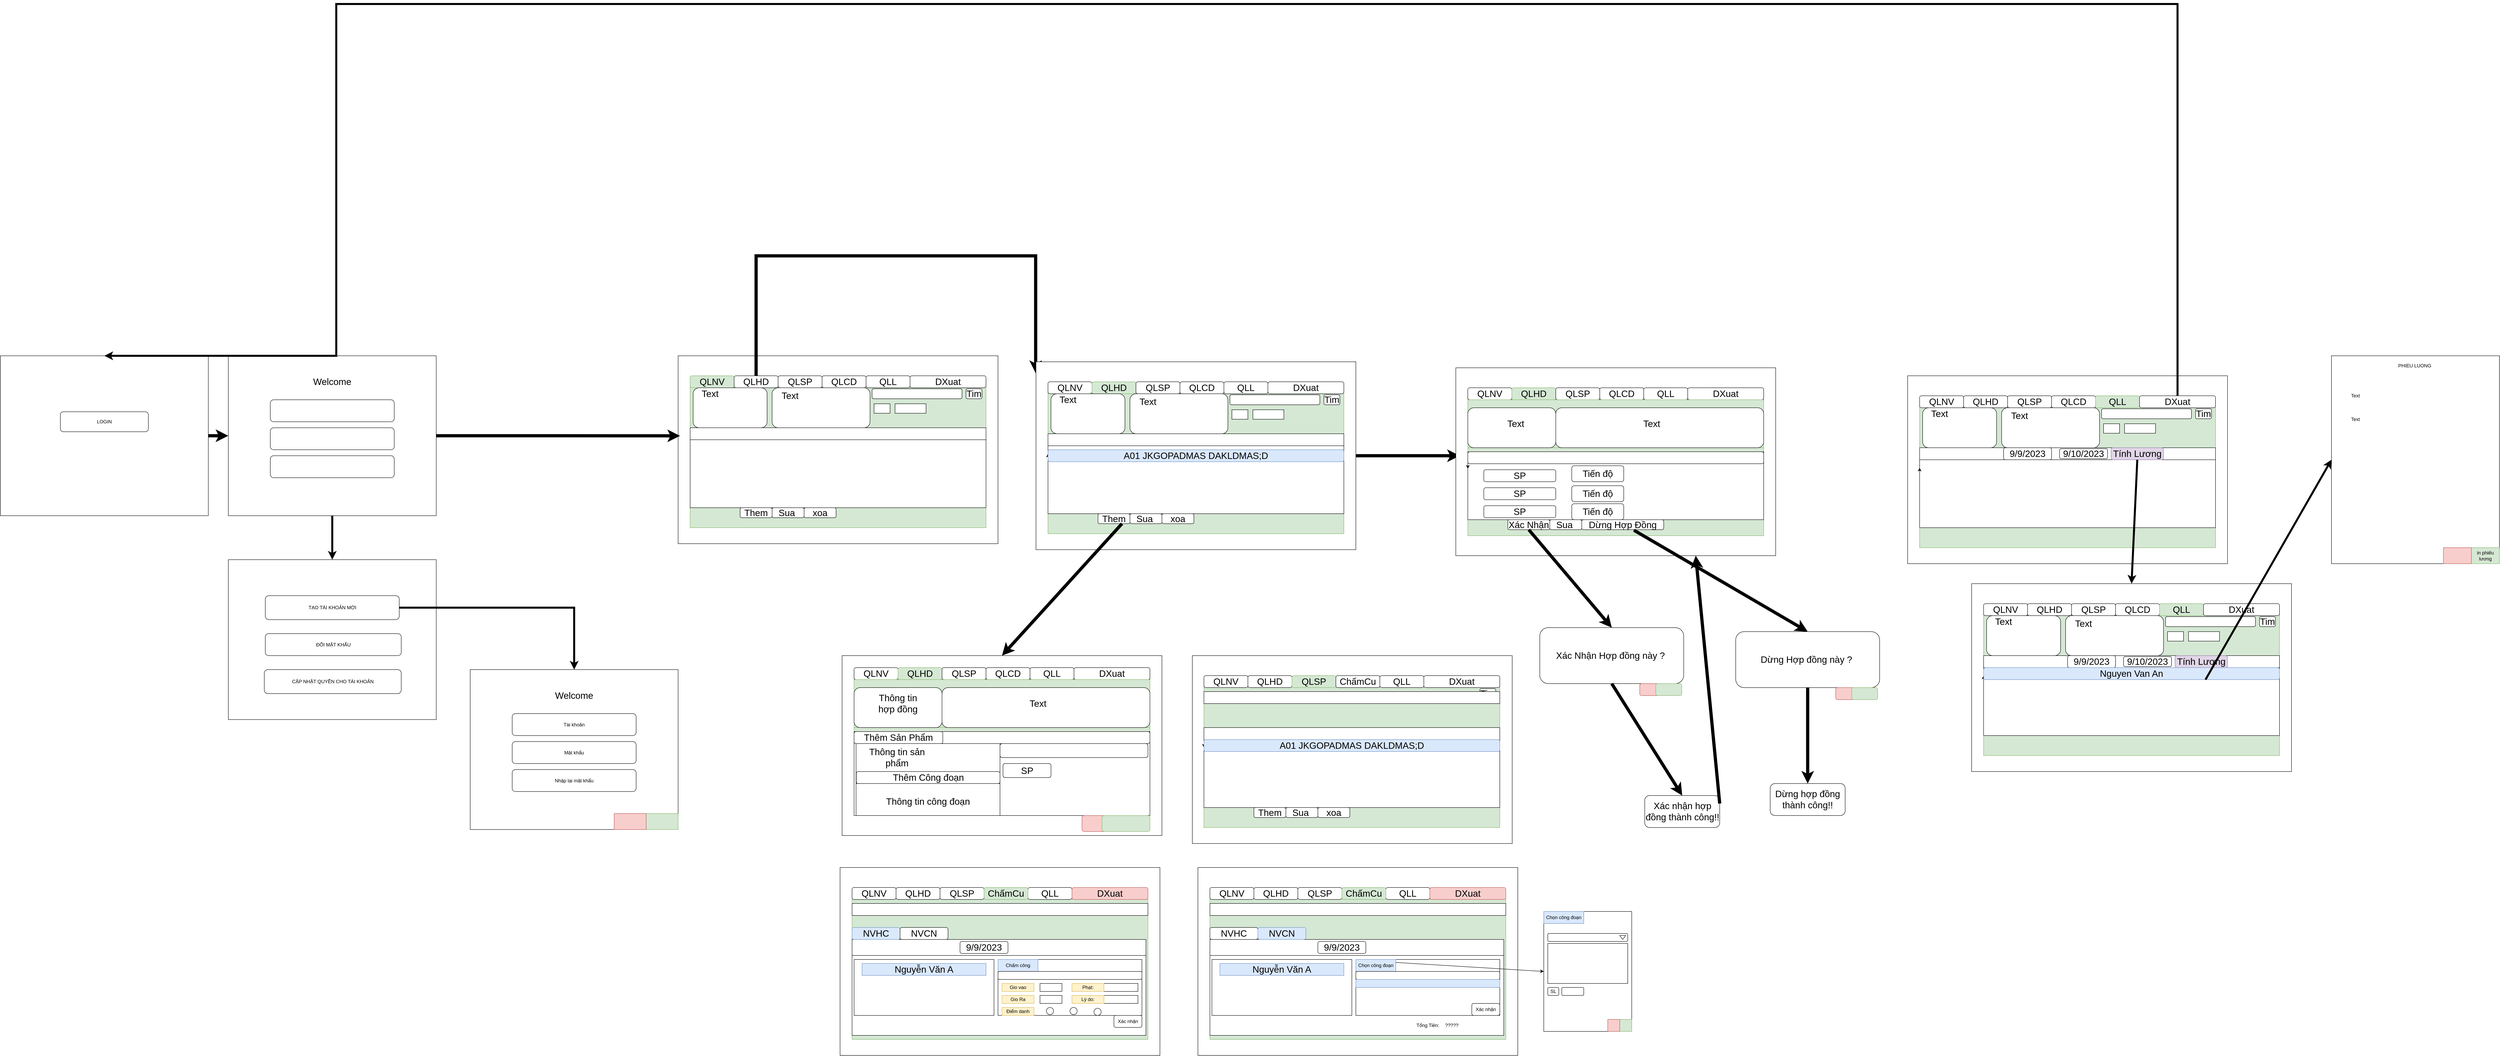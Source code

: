 <mxfile version="17.2.1" type="device" pages="2"><diagram id="gQU00bkl11rXpcKiF79_" name="Page-1"><mxGraphModel dx="2272" dy="1957" grid="1" gridSize="10" guides="1" tooltips="1" connect="1" arrows="1" fold="1" page="1" pageScale="1" pageWidth="850" pageHeight="1100" math="0" shadow="0"><root><mxCell id="0"/><mxCell id="1" parent="0"/><mxCell id="39ohXUYyJn3TRIxpd-8i-15" value="" style="rounded=0;whiteSpace=wrap;html=1;" parent="1" vertex="1"><mxGeometry x="1075" y="410" width="800" height="470" as="geometry"/></mxCell><mxCell id="39ohXUYyJn3TRIxpd-8i-34" value="" style="rounded=0;whiteSpace=wrap;html=1;fontSize=23;fillColor=#d5e8d4;strokeColor=#82b366;" parent="1" vertex="1"><mxGeometry x="1105" y="480" width="740" height="360" as="geometry"/></mxCell><mxCell id="39ohXUYyJn3TRIxpd-8i-50" value="" style="rounded=0;whiteSpace=wrap;html=1;fontSize=23;" parent="1" vertex="1"><mxGeometry x="1105" y="590" width="740" height="200" as="geometry"/></mxCell><mxCell id="39ohXUYyJn3TRIxpd-8i-1" value="" style="rounded=0;whiteSpace=wrap;html=1;" parent="1" vertex="1"><mxGeometry x="-620" y="410" width="520" height="400" as="geometry"/></mxCell><mxCell id="39ohXUYyJn3TRIxpd-8i-5" value="LOGIN" style="rounded=1;whiteSpace=wrap;html=1;" parent="1" vertex="1"><mxGeometry x="-470" y="550" width="220" height="50" as="geometry"/></mxCell><mxCell id="39ohXUYyJn3TRIxpd-8i-269" style="edgeStyle=orthogonalEdgeStyle;rounded=0;orthogonalLoop=1;jettySize=auto;html=1;exitX=1;exitY=0.5;exitDx=0;exitDy=0;entryX=0.006;entryY=0.426;entryDx=0;entryDy=0;entryPerimeter=0;fontSize=23;strokeWidth=8;" parent="1" source="39ohXUYyJn3TRIxpd-8i-10" target="39ohXUYyJn3TRIxpd-8i-15" edge="1"><mxGeometry relative="1" as="geometry"/></mxCell><mxCell id="39ohXUYyJn3TRIxpd-8i-10" value="" style="rounded=0;whiteSpace=wrap;html=1;" parent="1" vertex="1"><mxGeometry x="-50" y="410" width="520" height="400" as="geometry"/></mxCell><mxCell id="39ohXUYyJn3TRIxpd-8i-11" value="" style="rounded=1;whiteSpace=wrap;html=1;" parent="1" vertex="1"><mxGeometry x="55" y="520" width="310" height="55" as="geometry"/></mxCell><mxCell id="39ohXUYyJn3TRIxpd-8i-12" value="" style="rounded=1;whiteSpace=wrap;html=1;" parent="1" vertex="1"><mxGeometry x="55" y="590" width="310" height="55" as="geometry"/></mxCell><mxCell id="39ohXUYyJn3TRIxpd-8i-13" value="" style="rounded=1;whiteSpace=wrap;html=1;" parent="1" vertex="1"><mxGeometry x="55" y="660" width="310" height="55" as="geometry"/></mxCell><mxCell id="39ohXUYyJn3TRIxpd-8i-14" value="&lt;font style=&quot;font-size: 23px&quot;&gt;Welcome&lt;/font&gt;" style="text;html=1;strokeColor=none;fillColor=none;align=center;verticalAlign=middle;whiteSpace=wrap;rounded=0;" parent="1" vertex="1"><mxGeometry x="125" y="460" width="170" height="30" as="geometry"/></mxCell><mxCell id="39ohXUYyJn3TRIxpd-8i-26" value="" style="rounded=1;whiteSpace=wrap;html=1;fontSize=23;fillColor=#d5e8d4;strokeColor=#82b366;" parent="1" vertex="1"><mxGeometry x="1105" y="460" width="110" height="30" as="geometry"/></mxCell><mxCell id="39ohXUYyJn3TRIxpd-8i-270" style="edgeStyle=orthogonalEdgeStyle;rounded=0;orthogonalLoop=1;jettySize=auto;html=1;exitX=0.5;exitY=0;exitDx=0;exitDy=0;entryX=-0.001;entryY=0.06;entryDx=0;entryDy=0;entryPerimeter=0;fontSize=23;strokeWidth=8;" parent="1" source="39ohXUYyJn3TRIxpd-8i-27" target="39ohXUYyJn3TRIxpd-8i-87" edge="1"><mxGeometry relative="1" as="geometry"><Array as="points"><mxPoint x="1270" y="160"/><mxPoint x="1969" y="160"/></Array></mxGeometry></mxCell><mxCell id="39ohXUYyJn3TRIxpd-8i-27" value="QLHD" style="rounded=1;whiteSpace=wrap;html=1;fontSize=23;" parent="1" vertex="1"><mxGeometry x="1215" y="460" width="110" height="30" as="geometry"/></mxCell><mxCell id="39ohXUYyJn3TRIxpd-8i-28" value="QLSP" style="rounded=1;whiteSpace=wrap;html=1;fontSize=23;" parent="1" vertex="1"><mxGeometry x="1325" y="460" width="110" height="30" as="geometry"/></mxCell><mxCell id="39ohXUYyJn3TRIxpd-8i-30" value="QLCD" style="rounded=1;whiteSpace=wrap;html=1;fontSize=23;" parent="1" vertex="1"><mxGeometry x="1435" y="460" width="110" height="30" as="geometry"/></mxCell><mxCell id="39ohXUYyJn3TRIxpd-8i-36" style="edgeStyle=orthogonalEdgeStyle;rounded=0;orthogonalLoop=1;jettySize=auto;html=1;exitX=0.5;exitY=1;exitDx=0;exitDy=0;entryX=0.663;entryY=0.006;entryDx=0;entryDy=0;entryPerimeter=0;fontSize=23;" parent="1" source="39ohXUYyJn3TRIxpd-8i-31" target="39ohXUYyJn3TRIxpd-8i-34" edge="1"><mxGeometry relative="1" as="geometry"/></mxCell><mxCell id="39ohXUYyJn3TRIxpd-8i-31" value="QLL" style="rounded=1;whiteSpace=wrap;html=1;fontSize=23;" parent="1" vertex="1"><mxGeometry x="1545" y="460" width="110" height="30" as="geometry"/></mxCell><mxCell id="39ohXUYyJn3TRIxpd-8i-32" value="DXuat" style="rounded=1;whiteSpace=wrap;html=1;fontSize=23;" parent="1" vertex="1"><mxGeometry x="1655" y="460" width="190" height="30" as="geometry"/></mxCell><mxCell id="39ohXUYyJn3TRIxpd-8i-37" value="QLNV" style="text;html=1;strokeColor=none;fillColor=none;align=center;verticalAlign=middle;whiteSpace=wrap;rounded=0;fontSize=23;" parent="1" vertex="1"><mxGeometry x="1130" y="460" width="60" height="30" as="geometry"/></mxCell><mxCell id="39ohXUYyJn3TRIxpd-8i-39" value="Them" style="rounded=1;whiteSpace=wrap;html=1;fontSize=23;" parent="1" vertex="1"><mxGeometry x="1230" y="790" width="80" height="25" as="geometry"/></mxCell><mxCell id="39ohXUYyJn3TRIxpd-8i-41" value="xoa" style="rounded=1;whiteSpace=wrap;html=1;fontSize=23;" parent="1" vertex="1"><mxGeometry x="1390" y="790" width="80" height="25" as="geometry"/></mxCell><mxCell id="39ohXUYyJn3TRIxpd-8i-42" value="" style="rounded=1;whiteSpace=wrap;html=1;fontSize=23;" parent="1" vertex="1"><mxGeometry x="1560" y="492.5" width="225" height="25" as="geometry"/></mxCell><mxCell id="39ohXUYyJn3TRIxpd-8i-43" value="Tim" style="rounded=1;whiteSpace=wrap;html=1;fontSize=23;" parent="1" vertex="1"><mxGeometry x="1795" y="492.5" width="40" height="25" as="geometry"/></mxCell><mxCell id="39ohXUYyJn3TRIxpd-8i-46" value="Sua&amp;nbsp;" style="rounded=1;whiteSpace=wrap;html=1;fontSize=23;" parent="1" vertex="1"><mxGeometry x="1310" y="790" width="80" height="25" as="geometry"/></mxCell><mxCell id="39ohXUYyJn3TRIxpd-8i-49" value="" style="rounded=0;whiteSpace=wrap;html=1;fontSize=23;" parent="1" vertex="1"><mxGeometry x="1105" y="590" width="740" height="30" as="geometry"/></mxCell><mxCell id="39ohXUYyJn3TRIxpd-8i-54" value="" style="rounded=1;whiteSpace=wrap;html=1;fontSize=23;" parent="1" vertex="1"><mxGeometry x="1112.5" y="490" width="185" height="100" as="geometry"/></mxCell><mxCell id="39ohXUYyJn3TRIxpd-8i-55" value="" style="rounded=1;whiteSpace=wrap;html=1;fontSize=23;" parent="1" vertex="1"><mxGeometry x="1310" y="490" width="245" height="100" as="geometry"/></mxCell><mxCell id="39ohXUYyJn3TRIxpd-8i-56" value="Text" style="text;html=1;strokeColor=none;fillColor=none;align=center;verticalAlign=middle;whiteSpace=wrap;rounded=0;fontSize=23;" parent="1" vertex="1"><mxGeometry x="1125" y="500" width="60" height="10" as="geometry"/></mxCell><mxCell id="39ohXUYyJn3TRIxpd-8i-57" value="Text" style="text;html=1;strokeColor=none;fillColor=none;align=center;verticalAlign=middle;whiteSpace=wrap;rounded=0;fontSize=23;" parent="1" vertex="1"><mxGeometry x="1325" y="500" width="60" height="20" as="geometry"/></mxCell><mxCell id="39ohXUYyJn3TRIxpd-8i-60" value="" style="rounded=0;whiteSpace=wrap;html=1;fontSize=23;" parent="1" vertex="1"><mxGeometry x="1617.5" y="530" width="77.5" height="23.75" as="geometry"/></mxCell><mxCell id="39ohXUYyJn3TRIxpd-8i-61" value="" style="rounded=0;whiteSpace=wrap;html=1;fontSize=23;" parent="1" vertex="1"><mxGeometry x="1565" y="530" width="40" height="23.75" as="geometry"/></mxCell><mxCell id="39ohXUYyJn3TRIxpd-8i-87" value="" style="rounded=0;whiteSpace=wrap;html=1;" parent="1" vertex="1"><mxGeometry x="1970" y="425" width="800" height="470" as="geometry"/></mxCell><mxCell id="39ohXUYyJn3TRIxpd-8i-88" value="" style="rounded=0;whiteSpace=wrap;html=1;fontSize=23;fillColor=#d5e8d4;strokeColor=#82b366;" parent="1" vertex="1"><mxGeometry x="2000" y="495" width="740" height="360" as="geometry"/></mxCell><mxCell id="39ohXUYyJn3TRIxpd-8i-89" value="" style="rounded=0;whiteSpace=wrap;html=1;fontSize=23;" parent="1" vertex="1"><mxGeometry x="2000" y="605" width="740" height="200" as="geometry"/></mxCell><mxCell id="39ohXUYyJn3TRIxpd-8i-90" value="" style="rounded=1;whiteSpace=wrap;html=1;fontSize=23;" parent="1" vertex="1"><mxGeometry x="2000" y="475" width="110" height="30" as="geometry"/></mxCell><mxCell id="39ohXUYyJn3TRIxpd-8i-91" value="QLHD" style="rounded=1;whiteSpace=wrap;html=1;fontSize=23;fillColor=#d5e8d4;strokeColor=#82b366;" parent="1" vertex="1"><mxGeometry x="2110" y="475" width="110" height="30" as="geometry"/></mxCell><mxCell id="39ohXUYyJn3TRIxpd-8i-92" value="QLSP" style="rounded=1;whiteSpace=wrap;html=1;fontSize=23;" parent="1" vertex="1"><mxGeometry x="2220" y="475" width="110" height="30" as="geometry"/></mxCell><mxCell id="39ohXUYyJn3TRIxpd-8i-93" value="QLCD" style="rounded=1;whiteSpace=wrap;html=1;fontSize=23;" parent="1" vertex="1"><mxGeometry x="2330" y="475" width="110" height="30" as="geometry"/></mxCell><mxCell id="39ohXUYyJn3TRIxpd-8i-94" style="edgeStyle=orthogonalEdgeStyle;rounded=0;orthogonalLoop=1;jettySize=auto;html=1;exitX=0.5;exitY=1;exitDx=0;exitDy=0;entryX=0.663;entryY=0.006;entryDx=0;entryDy=0;entryPerimeter=0;fontSize=23;" parent="1" source="39ohXUYyJn3TRIxpd-8i-95" target="39ohXUYyJn3TRIxpd-8i-88" edge="1"><mxGeometry relative="1" as="geometry"/></mxCell><mxCell id="39ohXUYyJn3TRIxpd-8i-95" value="QLL" style="rounded=1;whiteSpace=wrap;html=1;fontSize=23;" parent="1" vertex="1"><mxGeometry x="2440" y="475" width="110" height="30" as="geometry"/></mxCell><mxCell id="39ohXUYyJn3TRIxpd-8i-96" value="DXuat" style="rounded=1;whiteSpace=wrap;html=1;fontSize=23;" parent="1" vertex="1"><mxGeometry x="2550" y="475" width="190" height="30" as="geometry"/></mxCell><mxCell id="39ohXUYyJn3TRIxpd-8i-97" value="QLNV" style="text;html=1;align=center;verticalAlign=middle;whiteSpace=wrap;rounded=0;fontSize=23;" parent="1" vertex="1"><mxGeometry x="2025" y="475" width="60" height="30" as="geometry"/></mxCell><mxCell id="39ohXUYyJn3TRIxpd-8i-98" value="Them" style="rounded=1;whiteSpace=wrap;html=1;fontSize=23;" parent="1" vertex="1"><mxGeometry x="2125" y="805" width="80" height="25" as="geometry"/></mxCell><mxCell id="39ohXUYyJn3TRIxpd-8i-99" value="xoa" style="rounded=1;whiteSpace=wrap;html=1;fontSize=23;" parent="1" vertex="1"><mxGeometry x="2285" y="805" width="80" height="25" as="geometry"/></mxCell><mxCell id="39ohXUYyJn3TRIxpd-8i-100" value="" style="rounded=1;whiteSpace=wrap;html=1;fontSize=23;" parent="1" vertex="1"><mxGeometry x="2455" y="507.5" width="225" height="25" as="geometry"/></mxCell><mxCell id="39ohXUYyJn3TRIxpd-8i-101" value="Tim" style="rounded=1;whiteSpace=wrap;html=1;fontSize=23;" parent="1" vertex="1"><mxGeometry x="2690" y="507.5" width="40" height="25" as="geometry"/></mxCell><mxCell id="39ohXUYyJn3TRIxpd-8i-102" value="Sua&amp;nbsp;" style="rounded=1;whiteSpace=wrap;html=1;fontSize=23;" parent="1" vertex="1"><mxGeometry x="2205" y="805" width="80" height="25" as="geometry"/></mxCell><mxCell id="39ohXUYyJn3TRIxpd-8i-103" value="" style="rounded=0;whiteSpace=wrap;html=1;fontSize=23;" parent="1" vertex="1"><mxGeometry x="2000" y="605" width="740" height="30" as="geometry"/></mxCell><mxCell id="39ohXUYyJn3TRIxpd-8i-104" value="" style="rounded=1;whiteSpace=wrap;html=1;fontSize=23;" parent="1" vertex="1"><mxGeometry x="2007.5" y="505" width="185" height="100" as="geometry"/></mxCell><mxCell id="39ohXUYyJn3TRIxpd-8i-105" value="" style="rounded=1;whiteSpace=wrap;html=1;fontSize=23;" parent="1" vertex="1"><mxGeometry x="2205" y="505" width="245" height="100" as="geometry"/></mxCell><mxCell id="39ohXUYyJn3TRIxpd-8i-106" value="Text" style="text;html=1;strokeColor=none;fillColor=none;align=center;verticalAlign=middle;whiteSpace=wrap;rounded=0;fontSize=23;" parent="1" vertex="1"><mxGeometry x="2020" y="515" width="60" height="10" as="geometry"/></mxCell><mxCell id="39ohXUYyJn3TRIxpd-8i-107" value="Text" style="text;html=1;strokeColor=none;fillColor=none;align=center;verticalAlign=middle;whiteSpace=wrap;rounded=0;fontSize=23;" parent="1" vertex="1"><mxGeometry x="2220" y="515" width="60" height="20" as="geometry"/></mxCell><mxCell id="39ohXUYyJn3TRIxpd-8i-108" value="" style="rounded=0;whiteSpace=wrap;html=1;fontSize=23;" parent="1" vertex="1"><mxGeometry x="2512.5" y="545" width="77.5" height="23.75" as="geometry"/></mxCell><mxCell id="39ohXUYyJn3TRIxpd-8i-109" value="" style="rounded=0;whiteSpace=wrap;html=1;fontSize=23;" parent="1" vertex="1"><mxGeometry x="2460" y="545" width="40" height="23.75" as="geometry"/></mxCell><mxCell id="39ohXUYyJn3TRIxpd-8i-111" style="edgeStyle=orthogonalEdgeStyle;rounded=0;orthogonalLoop=1;jettySize=auto;html=1;exitX=0;exitY=0.5;exitDx=0;exitDy=0;entryX=0;entryY=0.25;entryDx=0;entryDy=0;fontSize=23;" parent="1" source="39ohXUYyJn3TRIxpd-8i-110" target="39ohXUYyJn3TRIxpd-8i-89" edge="1"><mxGeometry relative="1" as="geometry"/></mxCell><mxCell id="39ohXUYyJn3TRIxpd-8i-110" value="A01 JKGOPADMAS DAKLDMAS;D" style="rounded=1;whiteSpace=wrap;html=1;fontSize=23;fillColor=#dae8fc;strokeColor=#6c8ebf;" parent="1" vertex="1"><mxGeometry x="2000" y="645" width="740" height="30" as="geometry"/></mxCell><mxCell id="39ohXUYyJn3TRIxpd-8i-113" value="" style="endArrow=classic;html=1;rounded=0;fontSize=23;exitX=1;exitY=0.5;exitDx=0;exitDy=0;strokeWidth=8;" parent="1" source="39ohXUYyJn3TRIxpd-8i-87" edge="1"><mxGeometry width="50" height="50" relative="1" as="geometry"><mxPoint x="2930" y="670" as="sourcePoint"/><mxPoint x="3030" y="660" as="targetPoint"/></mxGeometry></mxCell><mxCell id="39ohXUYyJn3TRIxpd-8i-117" value="" style="rounded=0;whiteSpace=wrap;html=1;" parent="1" vertex="1"><mxGeometry x="3020" y="440" width="800" height="470" as="geometry"/></mxCell><mxCell id="39ohXUYyJn3TRIxpd-8i-118" value="" style="rounded=0;whiteSpace=wrap;html=1;fontSize=23;fillColor=#d5e8d4;strokeColor=#82b366;" parent="1" vertex="1"><mxGeometry x="3050" y="500" width="740" height="360" as="geometry"/></mxCell><mxCell id="39ohXUYyJn3TRIxpd-8i-119" value="" style="rounded=0;whiteSpace=wrap;html=1;fontSize=23;" parent="1" vertex="1"><mxGeometry x="3050" y="650" width="740" height="170" as="geometry"/></mxCell><mxCell id="39ohXUYyJn3TRIxpd-8i-120" value="" style="rounded=1;whiteSpace=wrap;html=1;fontSize=23;" parent="1" vertex="1"><mxGeometry x="3050" y="490" width="110" height="30" as="geometry"/></mxCell><mxCell id="39ohXUYyJn3TRIxpd-8i-121" value="QLHD" style="rounded=1;whiteSpace=wrap;html=1;fontSize=23;fillColor=#d5e8d4;strokeColor=#82b366;" parent="1" vertex="1"><mxGeometry x="3160" y="490" width="110" height="30" as="geometry"/></mxCell><mxCell id="39ohXUYyJn3TRIxpd-8i-122" value="QLSP" style="rounded=1;whiteSpace=wrap;html=1;fontSize=23;" parent="1" vertex="1"><mxGeometry x="3270" y="490" width="110" height="30" as="geometry"/></mxCell><mxCell id="39ohXUYyJn3TRIxpd-8i-123" value="QLCD" style="rounded=1;whiteSpace=wrap;html=1;fontSize=23;" parent="1" vertex="1"><mxGeometry x="3380" y="490" width="110" height="30" as="geometry"/></mxCell><mxCell id="39ohXUYyJn3TRIxpd-8i-124" style="edgeStyle=orthogonalEdgeStyle;rounded=0;orthogonalLoop=1;jettySize=auto;html=1;exitX=0.5;exitY=1;exitDx=0;exitDy=0;entryX=0.663;entryY=0.006;entryDx=0;entryDy=0;entryPerimeter=0;fontSize=23;" parent="1" source="39ohXUYyJn3TRIxpd-8i-125" target="39ohXUYyJn3TRIxpd-8i-118" edge="1"><mxGeometry relative="1" as="geometry"/></mxCell><mxCell id="39ohXUYyJn3TRIxpd-8i-125" value="QLL" style="rounded=1;whiteSpace=wrap;html=1;fontSize=23;" parent="1" vertex="1"><mxGeometry x="3490" y="490" width="110" height="30" as="geometry"/></mxCell><mxCell id="39ohXUYyJn3TRIxpd-8i-126" value="DXuat" style="rounded=1;whiteSpace=wrap;html=1;fontSize=23;" parent="1" vertex="1"><mxGeometry x="3600" y="490" width="190" height="30" as="geometry"/></mxCell><mxCell id="39ohXUYyJn3TRIxpd-8i-127" value="QLNV" style="text;html=1;align=center;verticalAlign=middle;whiteSpace=wrap;rounded=0;fontSize=23;" parent="1" vertex="1"><mxGeometry x="3075" y="490" width="60" height="30" as="geometry"/></mxCell><mxCell id="39ohXUYyJn3TRIxpd-8i-128" value="Xác Nhận" style="rounded=1;whiteSpace=wrap;html=1;fontSize=23;" parent="1" vertex="1"><mxGeometry x="3150" y="820" width="105" height="25" as="geometry"/></mxCell><mxCell id="39ohXUYyJn3TRIxpd-8i-129" value="Dừng Hợp Đồng" style="rounded=1;whiteSpace=wrap;html=1;fontSize=23;" parent="1" vertex="1"><mxGeometry x="3335" y="820" width="205" height="25" as="geometry"/></mxCell><mxCell id="39ohXUYyJn3TRIxpd-8i-132" value="Sua&amp;nbsp;" style="rounded=1;whiteSpace=wrap;html=1;fontSize=23;" parent="1" vertex="1"><mxGeometry x="3255" y="820" width="80" height="25" as="geometry"/></mxCell><mxCell id="39ohXUYyJn3TRIxpd-8i-133" value="" style="rounded=0;whiteSpace=wrap;html=1;fontSize=23;fillColor=#d5e8d4;strokeColor=#82b366;" parent="1" vertex="1"><mxGeometry x="3050" y="520" width="740" height="120" as="geometry"/></mxCell><mxCell id="39ohXUYyJn3TRIxpd-8i-140" style="edgeStyle=orthogonalEdgeStyle;rounded=0;orthogonalLoop=1;jettySize=auto;html=1;exitX=0;exitY=0.5;exitDx=0;exitDy=0;entryX=0;entryY=0.25;entryDx=0;entryDy=0;fontSize=23;" parent="1" target="39ohXUYyJn3TRIxpd-8i-119" edge="1"><mxGeometry relative="1" as="geometry"><mxPoint x="3050" y="675" as="sourcePoint"/></mxGeometry></mxCell><mxCell id="39ohXUYyJn3TRIxpd-8i-143" value="" style="rounded=1;whiteSpace=wrap;html=1;fontSize=23;" parent="1" vertex="1"><mxGeometry x="3050" y="540" width="220" height="100" as="geometry"/></mxCell><mxCell id="39ohXUYyJn3TRIxpd-8i-144" value="" style="rounded=1;whiteSpace=wrap;html=1;fontSize=23;" parent="1" vertex="1"><mxGeometry x="3270" y="540" width="520" height="100" as="geometry"/></mxCell><mxCell id="39ohXUYyJn3TRIxpd-8i-145" value="Text" style="text;html=1;strokeColor=none;fillColor=none;align=center;verticalAlign=middle;whiteSpace=wrap;rounded=0;fontSize=23;" parent="1" vertex="1"><mxGeometry x="3140" y="565" width="60" height="30" as="geometry"/></mxCell><mxCell id="39ohXUYyJn3TRIxpd-8i-146" value="Text" style="text;html=1;strokeColor=none;fillColor=none;align=center;verticalAlign=middle;whiteSpace=wrap;rounded=0;fontSize=23;" parent="1" vertex="1"><mxGeometry x="3480" y="565" width="60" height="30" as="geometry"/></mxCell><mxCell id="39ohXUYyJn3TRIxpd-8i-147" value="" style="rounded=1;whiteSpace=wrap;html=1;fontSize=23;" parent="1" vertex="1"><mxGeometry x="3050" y="650" width="740" height="30" as="geometry"/></mxCell><mxCell id="39ohXUYyJn3TRIxpd-8i-149" value="" style="endArrow=classic;html=1;rounded=0;fontSize=23;exitX=0.5;exitY=1;exitDx=0;exitDy=0;strokeWidth=8;entryX=0.5;entryY=0;entryDx=0;entryDy=0;" parent="1" source="39ohXUYyJn3TRIxpd-8i-128" target="39ohXUYyJn3TRIxpd-8i-150" edge="1"><mxGeometry width="50" height="50" relative="1" as="geometry"><mxPoint x="2780" y="670" as="sourcePoint"/><mxPoint x="3280" y="1080" as="targetPoint"/></mxGeometry></mxCell><mxCell id="39ohXUYyJn3TRIxpd-8i-150" value="Xác Nhận Hợp đồng này ?&amp;nbsp;" style="rounded=1;whiteSpace=wrap;html=1;fontSize=23;" parent="1" vertex="1"><mxGeometry x="3230" y="1090" width="360" height="140" as="geometry"/></mxCell><mxCell id="39ohXUYyJn3TRIxpd-8i-151" value="" style="rounded=1;whiteSpace=wrap;html=1;fontSize=23;fillColor=#f8cecc;strokeColor=#b85450;" parent="1" vertex="1"><mxGeometry x="3480" y="1230" width="75" height="30" as="geometry"/></mxCell><mxCell id="39ohXUYyJn3TRIxpd-8i-152" value="" style="rounded=1;whiteSpace=wrap;html=1;fontSize=23;fillColor=#d5e8d4;strokeColor=#82b366;" parent="1" vertex="1"><mxGeometry x="3520" y="1230" width="65" height="30" as="geometry"/></mxCell><mxCell id="39ohXUYyJn3TRIxpd-8i-153" value="" style="endArrow=classic;html=1;rounded=0;fontSize=23;exitX=0.5;exitY=1;exitDx=0;exitDy=0;strokeWidth=8;entryX=0.5;entryY=0;entryDx=0;entryDy=0;" parent="1" source="39ohXUYyJn3TRIxpd-8i-150" target="39ohXUYyJn3TRIxpd-8i-154" edge="1"><mxGeometry width="50" height="50" relative="1" as="geometry"><mxPoint x="3335" y="1260" as="sourcePoint"/><mxPoint x="3542.5" y="1505" as="targetPoint"/></mxGeometry></mxCell><mxCell id="39ohXUYyJn3TRIxpd-8i-154" value="Xác nhận hợp đồng thành công!!" style="rounded=1;whiteSpace=wrap;html=1;fontSize=23;" parent="1" vertex="1"><mxGeometry x="3492.5" y="1510" width="187.5" height="80" as="geometry"/></mxCell><mxCell id="39ohXUYyJn3TRIxpd-8i-155" value="" style="endArrow=classic;html=1;rounded=0;fontSize=23;strokeWidth=8;exitX=1;exitY=0.25;exitDx=0;exitDy=0;entryX=0.75;entryY=1;entryDx=0;entryDy=0;" parent="1" source="39ohXUYyJn3TRIxpd-8i-154" target="39ohXUYyJn3TRIxpd-8i-117" edge="1"><mxGeometry width="50" height="50" relative="1" as="geometry"><mxPoint x="3680" y="1390" as="sourcePoint"/><mxPoint x="3730" y="1340" as="targetPoint"/></mxGeometry></mxCell><mxCell id="39ohXUYyJn3TRIxpd-8i-188" value="SP" style="rounded=1;whiteSpace=wrap;html=1;fontSize=23;" parent="1" vertex="1"><mxGeometry x="3090" y="695" width="180" height="30" as="geometry"/></mxCell><mxCell id="39ohXUYyJn3TRIxpd-8i-192" value="SP" style="rounded=1;whiteSpace=wrap;html=1;fontSize=23;" parent="1" vertex="1"><mxGeometry x="3090" y="740" width="180" height="30" as="geometry"/></mxCell><mxCell id="39ohXUYyJn3TRIxpd-8i-202" value="" style="endArrow=classic;html=1;rounded=0;fontSize=23;strokeWidth=8;exitX=0.75;exitY=1;exitDx=0;exitDy=0;entryX=0.5;entryY=0;entryDx=0;entryDy=0;" parent="1" source="39ohXUYyJn3TRIxpd-8i-98" target="39ohXUYyJn3TRIxpd-8i-223" edge="1"><mxGeometry width="50" height="50" relative="1" as="geometry"><mxPoint x="1670" y="1070" as="sourcePoint"/><mxPoint x="1640" y="1060" as="targetPoint"/></mxGeometry></mxCell><mxCell id="39ohXUYyJn3TRIxpd-8i-209" value="Tiến độ" style="rounded=1;whiteSpace=wrap;html=1;fontSize=23;" parent="1" vertex="1"><mxGeometry x="3310" y="685" width="130" height="40" as="geometry"/></mxCell><mxCell id="39ohXUYyJn3TRIxpd-8i-210" value="Tiến độ" style="rounded=1;whiteSpace=wrap;html=1;fontSize=23;" parent="1" vertex="1"><mxGeometry x="3310" y="735" width="130" height="40" as="geometry"/></mxCell><mxCell id="39ohXUYyJn3TRIxpd-8i-211" value="Tiến độ" style="rounded=1;whiteSpace=wrap;html=1;fontSize=23;" parent="1" vertex="1"><mxGeometry x="3310" y="780" width="130" height="40" as="geometry"/></mxCell><mxCell id="39ohXUYyJn3TRIxpd-8i-216" value="SP" style="rounded=1;whiteSpace=wrap;html=1;fontSize=23;" parent="1" vertex="1"><mxGeometry x="3090" y="785" width="180" height="30" as="geometry"/></mxCell><mxCell id="39ohXUYyJn3TRIxpd-8i-217" value="" style="endArrow=classic;html=1;rounded=0;fontSize=23;strokeWidth=8;exitX=0.636;exitY=1.05;exitDx=0;exitDy=0;exitPerimeter=0;entryX=0.5;entryY=0;entryDx=0;entryDy=0;" parent="1" source="39ohXUYyJn3TRIxpd-8i-129" target="39ohXUYyJn3TRIxpd-8i-218" edge="1"><mxGeometry width="50" height="50" relative="1" as="geometry"><mxPoint x="3770" y="1000" as="sourcePoint"/><mxPoint x="3930" y="1060" as="targetPoint"/></mxGeometry></mxCell><mxCell id="39ohXUYyJn3TRIxpd-8i-221" style="edgeStyle=orthogonalEdgeStyle;rounded=0;orthogonalLoop=1;jettySize=auto;html=1;exitX=0.5;exitY=1;exitDx=0;exitDy=0;fontSize=23;strokeWidth=8;" parent="1" source="39ohXUYyJn3TRIxpd-8i-218" target="39ohXUYyJn3TRIxpd-8i-222" edge="1"><mxGeometry relative="1" as="geometry"><mxPoint x="3900" y="1390" as="targetPoint"/></mxGeometry></mxCell><mxCell id="39ohXUYyJn3TRIxpd-8i-218" value="Dừng Hợp đồng này ?&amp;nbsp;" style="rounded=1;whiteSpace=wrap;html=1;fontSize=23;" parent="1" vertex="1"><mxGeometry x="3720" y="1100" width="360" height="140" as="geometry"/></mxCell><mxCell id="39ohXUYyJn3TRIxpd-8i-219" value="" style="rounded=1;whiteSpace=wrap;html=1;fontSize=23;fillColor=#f8cecc;strokeColor=#b85450;" parent="1" vertex="1"><mxGeometry x="3970" y="1240" width="75" height="30" as="geometry"/></mxCell><mxCell id="39ohXUYyJn3TRIxpd-8i-220" value="" style="rounded=1;whiteSpace=wrap;html=1;fontSize=23;fillColor=#d5e8d4;strokeColor=#82b366;" parent="1" vertex="1"><mxGeometry x="4010" y="1240" width="65" height="30" as="geometry"/></mxCell><mxCell id="39ohXUYyJn3TRIxpd-8i-222" value="Dừng hợp đồng thành công!!" style="rounded=1;whiteSpace=wrap;html=1;fontSize=23;" parent="1" vertex="1"><mxGeometry x="3806.25" y="1480" width="187.5" height="80" as="geometry"/></mxCell><mxCell id="39ohXUYyJn3TRIxpd-8i-223" value="" style="rounded=0;whiteSpace=wrap;html=1;" parent="1" vertex="1"><mxGeometry x="1485" y="1160" width="800" height="450" as="geometry"/></mxCell><mxCell id="39ohXUYyJn3TRIxpd-8i-224" value="" style="rounded=0;whiteSpace=wrap;html=1;fontSize=23;fillColor=#d5e8d4;strokeColor=#82b366;" parent="1" vertex="1"><mxGeometry x="1515" y="1200" width="740" height="360" as="geometry"/></mxCell><mxCell id="39ohXUYyJn3TRIxpd-8i-225" value="" style="rounded=0;whiteSpace=wrap;html=1;fontSize=23;" parent="1" vertex="1"><mxGeometry x="1515" y="1350" width="740" height="210" as="geometry"/></mxCell><mxCell id="39ohXUYyJn3TRIxpd-8i-226" value="" style="rounded=1;whiteSpace=wrap;html=1;fontSize=23;" parent="1" vertex="1"><mxGeometry x="1515" y="1190" width="110" height="30" as="geometry"/></mxCell><mxCell id="39ohXUYyJn3TRIxpd-8i-227" value="QLHD" style="rounded=1;whiteSpace=wrap;html=1;fontSize=23;fillColor=#d5e8d4;strokeColor=#82b366;" parent="1" vertex="1"><mxGeometry x="1625" y="1190" width="110" height="30" as="geometry"/></mxCell><mxCell id="39ohXUYyJn3TRIxpd-8i-228" value="QLSP" style="rounded=1;whiteSpace=wrap;html=1;fontSize=23;" parent="1" vertex="1"><mxGeometry x="1735" y="1190" width="110" height="30" as="geometry"/></mxCell><mxCell id="39ohXUYyJn3TRIxpd-8i-229" value="QLCD" style="rounded=1;whiteSpace=wrap;html=1;fontSize=23;" parent="1" vertex="1"><mxGeometry x="1845" y="1190" width="110" height="30" as="geometry"/></mxCell><mxCell id="39ohXUYyJn3TRIxpd-8i-230" style="edgeStyle=orthogonalEdgeStyle;rounded=0;orthogonalLoop=1;jettySize=auto;html=1;exitX=0.5;exitY=1;exitDx=0;exitDy=0;entryX=0.663;entryY=0.006;entryDx=0;entryDy=0;entryPerimeter=0;fontSize=23;" parent="1" source="39ohXUYyJn3TRIxpd-8i-231" target="39ohXUYyJn3TRIxpd-8i-224" edge="1"><mxGeometry relative="1" as="geometry"/></mxCell><mxCell id="39ohXUYyJn3TRIxpd-8i-231" value="QLL" style="rounded=1;whiteSpace=wrap;html=1;fontSize=23;" parent="1" vertex="1"><mxGeometry x="1955" y="1190" width="110" height="30" as="geometry"/></mxCell><mxCell id="39ohXUYyJn3TRIxpd-8i-232" value="DXuat" style="rounded=1;whiteSpace=wrap;html=1;fontSize=23;" parent="1" vertex="1"><mxGeometry x="2065" y="1190" width="190" height="30" as="geometry"/></mxCell><mxCell id="39ohXUYyJn3TRIxpd-8i-233" value="QLNV" style="text;html=1;align=center;verticalAlign=middle;whiteSpace=wrap;rounded=0;fontSize=23;" parent="1" vertex="1"><mxGeometry x="1540" y="1190" width="60" height="30" as="geometry"/></mxCell><mxCell id="39ohXUYyJn3TRIxpd-8i-237" value="" style="rounded=0;whiteSpace=wrap;html=1;fontSize=23;fillColor=#d5e8d4;strokeColor=#82b366;" parent="1" vertex="1"><mxGeometry x="1515" y="1220" width="740" height="120" as="geometry"/></mxCell><mxCell id="39ohXUYyJn3TRIxpd-8i-239" value="" style="rounded=1;whiteSpace=wrap;html=1;fontSize=23;" parent="1" vertex="1"><mxGeometry x="1515" y="1240" width="220" height="100" as="geometry"/></mxCell><mxCell id="39ohXUYyJn3TRIxpd-8i-240" value="" style="rounded=1;whiteSpace=wrap;html=1;fontSize=23;" parent="1" vertex="1"><mxGeometry x="1735" y="1240" width="520" height="100" as="geometry"/></mxCell><mxCell id="39ohXUYyJn3TRIxpd-8i-242" value="Text" style="text;html=1;strokeColor=none;fillColor=none;align=center;verticalAlign=middle;whiteSpace=wrap;rounded=0;fontSize=23;" parent="1" vertex="1"><mxGeometry x="1945" y="1265" width="60" height="30" as="geometry"/></mxCell><mxCell id="39ohXUYyJn3TRIxpd-8i-243" value="" style="rounded=1;whiteSpace=wrap;html=1;fontSize=23;" parent="1" vertex="1"><mxGeometry x="1515" y="1350" width="740" height="30" as="geometry"/></mxCell><mxCell id="39ohXUYyJn3TRIxpd-8i-250" value="Thông tin hợp đồng" style="text;html=1;strokeColor=none;fillColor=none;align=center;verticalAlign=middle;whiteSpace=wrap;rounded=0;fontSize=23;" parent="1" vertex="1"><mxGeometry x="1560" y="1265" width="130" height="30" as="geometry"/></mxCell><mxCell id="39ohXUYyJn3TRIxpd-8i-253" value="" style="rounded=0;whiteSpace=wrap;html=1;fontSize=23;" parent="1" vertex="1"><mxGeometry x="1520" y="1380" width="360" height="180" as="geometry"/></mxCell><mxCell id="39ohXUYyJn3TRIxpd-8i-255" value="" style="rounded=1;whiteSpace=wrap;html=1;fontSize=23;" parent="1" vertex="1"><mxGeometry x="1880" y="1380" width="370" height="35" as="geometry"/></mxCell><mxCell id="39ohXUYyJn3TRIxpd-8i-256" value="Thêm Sản Phẩm" style="rounded=1;whiteSpace=wrap;html=1;fontSize=23;" parent="1" vertex="1"><mxGeometry x="1515" y="1350" width="222" height="30" as="geometry"/></mxCell><mxCell id="39ohXUYyJn3TRIxpd-8i-257" value="Thông tin sản phẩm" style="text;html=1;strokeColor=none;fillColor=none;align=center;verticalAlign=middle;whiteSpace=wrap;rounded=0;fontSize=23;" parent="1" vertex="1"><mxGeometry x="1540" y="1400" width="165" height="30" as="geometry"/></mxCell><mxCell id="39ohXUYyJn3TRIxpd-8i-258" value="Thêm Công đoạn" style="rounded=1;whiteSpace=wrap;html=1;fontSize=23;" parent="1" vertex="1"><mxGeometry x="1520.5" y="1450" width="359.5" height="30" as="geometry"/></mxCell><mxCell id="39ohXUYyJn3TRIxpd-8i-259" value="" style="rounded=0;whiteSpace=wrap;html=1;fontSize=23;" parent="1" vertex="1"><mxGeometry x="1520" y="1480" width="360" height="80" as="geometry"/></mxCell><mxCell id="39ohXUYyJn3TRIxpd-8i-260" value="Thông tin công đoạn" style="text;html=1;strokeColor=none;fillColor=none;align=center;verticalAlign=middle;whiteSpace=wrap;rounded=0;fontSize=23;" parent="1" vertex="1"><mxGeometry x="1540.25" y="1510" width="320" height="30" as="geometry"/></mxCell><mxCell id="39ohXUYyJn3TRIxpd-8i-261" value="SP" style="rounded=1;whiteSpace=wrap;html=1;fontSize=23;" parent="1" vertex="1"><mxGeometry x="1887.5" y="1430" width="120" height="35" as="geometry"/></mxCell><mxCell id="39ohXUYyJn3TRIxpd-8i-264" value="" style="rounded=1;whiteSpace=wrap;html=1;fontSize=23;fillColor=#f8cecc;strokeColor=#b85450;" parent="1" vertex="1"><mxGeometry x="2085" y="1560" width="120" height="40" as="geometry"/></mxCell><mxCell id="39ohXUYyJn3TRIxpd-8i-267" value="" style="rounded=1;whiteSpace=wrap;html=1;fontSize=23;fillColor=#d5e8d4;strokeColor=#82b366;" parent="1" vertex="1"><mxGeometry x="2135" y="1560" width="120" height="40" as="geometry"/></mxCell><mxCell id="39ohXUYyJn3TRIxpd-8i-268" value="" style="endArrow=classic;html=1;rounded=0;fontSize=23;strokeWidth=8;exitX=1;exitY=0.5;exitDx=0;exitDy=0;entryX=0;entryY=0.5;entryDx=0;entryDy=0;" parent="1" source="39ohXUYyJn3TRIxpd-8i-1" target="39ohXUYyJn3TRIxpd-8i-10" edge="1"><mxGeometry width="50" height="50" relative="1" as="geometry"><mxPoint x="280" y="100" as="sourcePoint"/><mxPoint x="330" y="50" as="targetPoint"/></mxGeometry></mxCell><mxCell id="39ohXUYyJn3TRIxpd-8i-271" value="" style="rounded=0;whiteSpace=wrap;html=1;" parent="1" vertex="1"><mxGeometry x="2361" y="1160" width="800" height="470" as="geometry"/></mxCell><mxCell id="39ohXUYyJn3TRIxpd-8i-272" value="" style="rounded=0;whiteSpace=wrap;html=1;fontSize=23;fillColor=#d5e8d4;strokeColor=#82b366;" parent="1" vertex="1"><mxGeometry x="2390" y="1230" width="740" height="360" as="geometry"/></mxCell><mxCell id="39ohXUYyJn3TRIxpd-8i-273" value="" style="rounded=0;whiteSpace=wrap;html=1;fontSize=23;" parent="1" vertex="1"><mxGeometry x="2390" y="1340" width="740" height="200" as="geometry"/></mxCell><mxCell id="39ohXUYyJn3TRIxpd-8i-274" value="" style="rounded=1;whiteSpace=wrap;html=1;fontSize=23;" parent="1" vertex="1"><mxGeometry x="2390" y="1210" width="110" height="30" as="geometry"/></mxCell><mxCell id="39ohXUYyJn3TRIxpd-8i-275" value="QLHD" style="rounded=1;whiteSpace=wrap;html=1;fontSize=23;" parent="1" vertex="1"><mxGeometry x="2500" y="1210" width="110" height="30" as="geometry"/></mxCell><mxCell id="39ohXUYyJn3TRIxpd-8i-276" value="QLSP" style="rounded=1;whiteSpace=wrap;html=1;fontSize=23;fillColor=#d5e8d4;strokeColor=#82b366;" parent="1" vertex="1"><mxGeometry x="2610" y="1210" width="110" height="30" as="geometry"/></mxCell><mxCell id="39ohXUYyJn3TRIxpd-8i-278" style="edgeStyle=orthogonalEdgeStyle;rounded=0;orthogonalLoop=1;jettySize=auto;html=1;exitX=0.5;exitY=1;exitDx=0;exitDy=0;entryX=0.663;entryY=0.006;entryDx=0;entryDy=0;entryPerimeter=0;fontSize=23;" parent="1" source="39ohXUYyJn3TRIxpd-8i-279" target="39ohXUYyJn3TRIxpd-8i-272" edge="1"><mxGeometry relative="1" as="geometry"/></mxCell><mxCell id="39ohXUYyJn3TRIxpd-8i-279" value="QLL" style="rounded=1;whiteSpace=wrap;html=1;fontSize=23;" parent="1" vertex="1"><mxGeometry x="2830" y="1210" width="110" height="30" as="geometry"/></mxCell><mxCell id="39ohXUYyJn3TRIxpd-8i-280" value="DXuat" style="rounded=1;whiteSpace=wrap;html=1;fontSize=23;" parent="1" vertex="1"><mxGeometry x="2940" y="1210" width="190" height="30" as="geometry"/></mxCell><mxCell id="39ohXUYyJn3TRIxpd-8i-281" value="QLNV" style="text;html=1;align=center;verticalAlign=middle;whiteSpace=wrap;rounded=0;fontSize=23;" parent="1" vertex="1"><mxGeometry x="2415" y="1210" width="60" height="30" as="geometry"/></mxCell><mxCell id="39ohXUYyJn3TRIxpd-8i-282" value="Them" style="rounded=1;whiteSpace=wrap;html=1;fontSize=23;" parent="1" vertex="1"><mxGeometry x="2515" y="1540" width="80" height="25" as="geometry"/></mxCell><mxCell id="39ohXUYyJn3TRIxpd-8i-283" value="xoa" style="rounded=1;whiteSpace=wrap;html=1;fontSize=23;" parent="1" vertex="1"><mxGeometry x="2675" y="1540" width="80" height="25" as="geometry"/></mxCell><mxCell id="39ohXUYyJn3TRIxpd-8i-285" value="Tim" style="rounded=1;whiteSpace=wrap;html=1;fontSize=23;" parent="1" vertex="1"><mxGeometry x="3080" y="1242.5" width="40" height="25" as="geometry"/></mxCell><mxCell id="39ohXUYyJn3TRIxpd-8i-286" value="Sua&amp;nbsp;" style="rounded=1;whiteSpace=wrap;html=1;fontSize=23;" parent="1" vertex="1"><mxGeometry x="2595" y="1540" width="80" height="25" as="geometry"/></mxCell><mxCell id="39ohXUYyJn3TRIxpd-8i-287" value="" style="rounded=0;whiteSpace=wrap;html=1;fontSize=23;" parent="1" vertex="1"><mxGeometry x="2390" y="1250" width="740" height="30" as="geometry"/></mxCell><mxCell id="39ohXUYyJn3TRIxpd-8i-294" style="edgeStyle=orthogonalEdgeStyle;rounded=0;orthogonalLoop=1;jettySize=auto;html=1;exitX=0;exitY=0.5;exitDx=0;exitDy=0;entryX=0;entryY=0.25;entryDx=0;entryDy=0;fontSize=23;" parent="1" source="39ohXUYyJn3TRIxpd-8i-295" target="39ohXUYyJn3TRIxpd-8i-273" edge="1"><mxGeometry relative="1" as="geometry"/></mxCell><mxCell id="39ohXUYyJn3TRIxpd-8i-295" value="A01 JKGOPADMAS DAKLDMAS;D" style="rounded=1;whiteSpace=wrap;html=1;fontSize=23;fillColor=#dae8fc;strokeColor=#6c8ebf;" parent="1" vertex="1"><mxGeometry x="2390" y="1370" width="740" height="30" as="geometry"/></mxCell><mxCell id="39ohXUYyJn3TRIxpd-8i-298" value="ChấmCu" style="rounded=1;whiteSpace=wrap;html=1;fontSize=23;" parent="1" vertex="1"><mxGeometry x="2720" y="1210" width="110" height="30" as="geometry"/></mxCell><mxCell id="39ohXUYyJn3TRIxpd-8i-299" value="" style="rounded=0;whiteSpace=wrap;html=1;" parent="1" vertex="1"><mxGeometry x="2375" y="1690" width="800" height="470" as="geometry"/></mxCell><mxCell id="39ohXUYyJn3TRIxpd-8i-300" value="" style="rounded=0;whiteSpace=wrap;html=1;fontSize=23;fillColor=#d5e8d4;strokeColor=#82b366;" parent="1" vertex="1"><mxGeometry x="2405" y="1760" width="740" height="360" as="geometry"/></mxCell><mxCell id="39ohXUYyJn3TRIxpd-8i-302" value="" style="rounded=1;whiteSpace=wrap;html=1;fontSize=23;" parent="1" vertex="1"><mxGeometry x="2405" y="1740" width="110" height="30" as="geometry"/></mxCell><mxCell id="39ohXUYyJn3TRIxpd-8i-303" value="QLHD" style="rounded=1;whiteSpace=wrap;html=1;fontSize=23;" parent="1" vertex="1"><mxGeometry x="2515" y="1740" width="110" height="30" as="geometry"/></mxCell><mxCell id="39ohXUYyJn3TRIxpd-8i-304" value="QLSP" style="rounded=1;whiteSpace=wrap;html=1;fontSize=23;" parent="1" vertex="1"><mxGeometry x="2625" y="1740" width="110" height="30" as="geometry"/></mxCell><mxCell id="39ohXUYyJn3TRIxpd-8i-305" style="edgeStyle=orthogonalEdgeStyle;rounded=0;orthogonalLoop=1;jettySize=auto;html=1;exitX=0.5;exitY=1;exitDx=0;exitDy=0;entryX=0.663;entryY=0.006;entryDx=0;entryDy=0;entryPerimeter=0;fontSize=23;" parent="1" source="39ohXUYyJn3TRIxpd-8i-306" target="39ohXUYyJn3TRIxpd-8i-300" edge="1"><mxGeometry relative="1" as="geometry"/></mxCell><mxCell id="39ohXUYyJn3TRIxpd-8i-306" value="QLL" style="rounded=1;whiteSpace=wrap;html=1;fontSize=23;" parent="1" vertex="1"><mxGeometry x="2845" y="1740" width="110" height="30" as="geometry"/></mxCell><mxCell id="39ohXUYyJn3TRIxpd-8i-307" value="DXuat" style="rounded=1;whiteSpace=wrap;html=1;fontSize=23;fillColor=#f8cecc;strokeColor=#b85450;" parent="1" vertex="1"><mxGeometry x="2955" y="1740" width="190" height="30" as="geometry"/></mxCell><mxCell id="39ohXUYyJn3TRIxpd-8i-308" value="QLNV" style="text;html=1;align=center;verticalAlign=middle;whiteSpace=wrap;rounded=0;fontSize=23;" parent="1" vertex="1"><mxGeometry x="2430" y="1740" width="60" height="30" as="geometry"/></mxCell><mxCell id="39ohXUYyJn3TRIxpd-8i-313" value="" style="rounded=0;whiteSpace=wrap;html=1;fontSize=23;" parent="1" vertex="1"><mxGeometry x="2405" y="1780" width="740" height="30" as="geometry"/></mxCell><mxCell id="39ohXUYyJn3TRIxpd-8i-316" value="ChấmCu" style="rounded=1;whiteSpace=wrap;html=1;fontSize=23;fillColor=#d5e8d4;strokeColor=#82b366;" parent="1" vertex="1"><mxGeometry x="2735" y="1740" width="110" height="30" as="geometry"/></mxCell><mxCell id="39ohXUYyJn3TRIxpd-8i-317" value="" style="rounded=0;whiteSpace=wrap;html=1;fontSize=23;" parent="1" vertex="1"><mxGeometry x="2405" y="1910" width="735" height="200" as="geometry"/></mxCell><mxCell id="39ohXUYyJn3TRIxpd-8i-320" value="" style="rounded=0;whiteSpace=wrap;html=1;fontSize=23;" parent="1" vertex="1"><mxGeometry x="2405" y="1870" width="735" height="40" as="geometry"/></mxCell><mxCell id="39ohXUYyJn3TRIxpd-8i-324" value="NVHC" style="rounded=1;whiteSpace=wrap;html=1;fontSize=23;" parent="1" vertex="1"><mxGeometry x="2405" y="1840" width="120" height="30" as="geometry"/></mxCell><mxCell id="39ohXUYyJn3TRIxpd-8i-325" value="NVCN" style="rounded=1;whiteSpace=wrap;html=1;fontSize=23;fillColor=#dae8fc;strokeColor=#6c8ebf;" parent="1" vertex="1"><mxGeometry x="2525" y="1840" width="120" height="30" as="geometry"/></mxCell><mxCell id="39ohXUYyJn3TRIxpd-8i-326" value="" style="rounded=0;whiteSpace=wrap;html=1;fontSize=23;" parent="1" vertex="1"><mxGeometry x="2410" y="1920" width="350" height="140" as="geometry"/></mxCell><mxCell id="39ohXUYyJn3TRIxpd-8i-328" value="" style="rounded=0;whiteSpace=wrap;html=1;fontSize=23;" parent="1" vertex="1"><mxGeometry x="2770" y="1920" width="360" height="140" as="geometry"/></mxCell><mxCell id="39ohXUYyJn3TRIxpd-8i-329" value="9/9/2023" style="rounded=1;whiteSpace=wrap;html=1;fontSize=23;" parent="1" vertex="1"><mxGeometry x="2675" y="1875" width="120" height="30" as="geometry"/></mxCell><mxCell id="39ohXUYyJn3TRIxpd-8i-331" value="Nguyễn Văn A" style="rounded=0;whiteSpace=wrap;html=1;fontSize=23;fillColor=#dae8fc;strokeColor=#6c8ebf;" parent="1" vertex="1"><mxGeometry x="2430" y="1930" width="310" height="30" as="geometry"/></mxCell><mxCell id="kiMorq4ayMAx-cgszNML-21" value="Chọn công đoạn" style="rounded=0;whiteSpace=wrap;html=1;fillColor=#dae8fc;strokeColor=#6c8ebf;" parent="1" vertex="1"><mxGeometry x="2770" y="1920" width="100" height="30" as="geometry"/></mxCell><mxCell id="kiMorq4ayMAx-cgszNML-22" value="" style="rounded=1;whiteSpace=wrap;html=1;" parent="1" vertex="1"><mxGeometry x="2770" y="1950" width="360" height="20" as="geometry"/></mxCell><mxCell id="kiMorq4ayMAx-cgszNML-23" value="" style="rounded=0;whiteSpace=wrap;html=1;fillColor=#dae8fc;strokeColor=#6c8ebf;" parent="1" vertex="1"><mxGeometry x="2770" y="1970" width="360" height="20" as="geometry"/></mxCell><mxCell id="kiMorq4ayMAx-cgszNML-24" value="" style="rounded=0;whiteSpace=wrap;html=1;" parent="1" vertex="1"><mxGeometry x="3240" y="1800" width="220" height="300" as="geometry"/></mxCell><mxCell id="kiMorq4ayMAx-cgszNML-25" value="Chọn công đoạn" style="rounded=0;whiteSpace=wrap;html=1;fillColor=#dae8fc;strokeColor=#6c8ebf;" parent="1" vertex="1"><mxGeometry x="3240" y="1800" width="100" height="30" as="geometry"/></mxCell><mxCell id="kiMorq4ayMAx-cgszNML-26" value="" style="rounded=1;whiteSpace=wrap;html=1;" parent="1" vertex="1"><mxGeometry x="3250" y="1855" width="200" height="20" as="geometry"/></mxCell><mxCell id="kiMorq4ayMAx-cgszNML-27" value="" style="triangle;whiteSpace=wrap;html=1;rotation=89;" parent="1" vertex="1"><mxGeometry x="3432.5" y="1857.5" width="10" height="15" as="geometry"/></mxCell><mxCell id="kiMorq4ayMAx-cgszNML-28" value="" style="rounded=0;whiteSpace=wrap;html=1;" parent="1" vertex="1"><mxGeometry x="3250" y="1880" width="200" height="100" as="geometry"/></mxCell><mxCell id="kiMorq4ayMAx-cgszNML-29" value="" style="rounded=1;whiteSpace=wrap;html=1;" parent="1" vertex="1"><mxGeometry x="3285" y="1990" width="55" height="20" as="geometry"/></mxCell><mxCell id="kiMorq4ayMAx-cgszNML-30" value="SL" style="rounded=1;whiteSpace=wrap;html=1;" parent="1" vertex="1"><mxGeometry x="3250" y="1990" width="27.5" height="20" as="geometry"/></mxCell><mxCell id="kiMorq4ayMAx-cgszNML-31" value="" style="rounded=0;whiteSpace=wrap;html=1;fillColor=#d5e8d4;strokeColor=#82b366;" parent="1" vertex="1"><mxGeometry x="3430" y="2070" width="30" height="30" as="geometry"/></mxCell><mxCell id="kiMorq4ayMAx-cgszNML-32" value="" style="rounded=0;whiteSpace=wrap;html=1;fillColor=#f8cecc;strokeColor=#b85450;" parent="1" vertex="1"><mxGeometry x="3400" y="2070" width="30" height="30" as="geometry"/></mxCell><mxCell id="kiMorq4ayMAx-cgszNML-33" value="" style="endArrow=classic;html=1;rounded=0;exitX=1;exitY=0.25;exitDx=0;exitDy=0;entryX=0;entryY=0.5;entryDx=0;entryDy=0;" parent="1" source="kiMorq4ayMAx-cgszNML-21" target="kiMorq4ayMAx-cgszNML-24" edge="1"><mxGeometry width="50" height="50" relative="1" as="geometry"><mxPoint x="3210" y="1680" as="sourcePoint"/><mxPoint x="3260" y="1630" as="targetPoint"/></mxGeometry></mxCell><mxCell id="kiMorq4ayMAx-cgszNML-34" value="Xác nhận" style="rounded=1;whiteSpace=wrap;html=1;" parent="1" vertex="1"><mxGeometry x="3060" y="2030" width="70" height="30" as="geometry"/></mxCell><mxCell id="kiMorq4ayMAx-cgszNML-35" value="Tổng Tiền:" style="text;html=1;strokeColor=none;fillColor=none;align=center;verticalAlign=middle;whiteSpace=wrap;rounded=0;" parent="1" vertex="1"><mxGeometry x="2920" y="2070" width="60" height="30" as="geometry"/></mxCell><mxCell id="kiMorq4ayMAx-cgszNML-36" value="?????" style="text;html=1;strokeColor=none;fillColor=none;align=center;verticalAlign=middle;whiteSpace=wrap;rounded=0;" parent="1" vertex="1"><mxGeometry x="2980" y="2070" width="60" height="30" as="geometry"/></mxCell><mxCell id="kiMorq4ayMAx-cgszNML-37" value="" style="rounded=0;whiteSpace=wrap;html=1;" parent="1" vertex="1"><mxGeometry x="1480" y="1690" width="800" height="470" as="geometry"/></mxCell><mxCell id="kiMorq4ayMAx-cgszNML-38" value="" style="rounded=0;whiteSpace=wrap;html=1;fontSize=23;fillColor=#d5e8d4;strokeColor=#82b366;" parent="1" vertex="1"><mxGeometry x="1510" y="1760" width="740" height="360" as="geometry"/></mxCell><mxCell id="kiMorq4ayMAx-cgszNML-39" value="" style="rounded=1;whiteSpace=wrap;html=1;fontSize=23;" parent="1" vertex="1"><mxGeometry x="1510" y="1740" width="110" height="30" as="geometry"/></mxCell><mxCell id="kiMorq4ayMAx-cgszNML-40" value="QLHD" style="rounded=1;whiteSpace=wrap;html=1;fontSize=23;" parent="1" vertex="1"><mxGeometry x="1620" y="1740" width="110" height="30" as="geometry"/></mxCell><mxCell id="kiMorq4ayMAx-cgszNML-41" value="QLSP" style="rounded=1;whiteSpace=wrap;html=1;fontSize=23;" parent="1" vertex="1"><mxGeometry x="1730" y="1740" width="110" height="30" as="geometry"/></mxCell><mxCell id="kiMorq4ayMAx-cgszNML-42" style="edgeStyle=orthogonalEdgeStyle;rounded=0;orthogonalLoop=1;jettySize=auto;html=1;exitX=0.5;exitY=1;exitDx=0;exitDy=0;entryX=0.663;entryY=0.006;entryDx=0;entryDy=0;entryPerimeter=0;fontSize=23;" parent="1" source="kiMorq4ayMAx-cgszNML-43" target="kiMorq4ayMAx-cgszNML-38" edge="1"><mxGeometry relative="1" as="geometry"/></mxCell><mxCell id="kiMorq4ayMAx-cgszNML-43" value="QLL" style="rounded=1;whiteSpace=wrap;html=1;fontSize=23;" parent="1" vertex="1"><mxGeometry x="1950" y="1740" width="110" height="30" as="geometry"/></mxCell><mxCell id="kiMorq4ayMAx-cgszNML-44" value="DXuat" style="rounded=1;whiteSpace=wrap;html=1;fontSize=23;fillColor=#f8cecc;strokeColor=#b85450;" parent="1" vertex="1"><mxGeometry x="2060" y="1740" width="190" height="30" as="geometry"/></mxCell><mxCell id="kiMorq4ayMAx-cgszNML-45" value="QLNV" style="text;html=1;align=center;verticalAlign=middle;whiteSpace=wrap;rounded=0;fontSize=23;" parent="1" vertex="1"><mxGeometry x="1535" y="1740" width="60" height="30" as="geometry"/></mxCell><mxCell id="kiMorq4ayMAx-cgszNML-46" value="" style="rounded=0;whiteSpace=wrap;html=1;fontSize=23;" parent="1" vertex="1"><mxGeometry x="1510" y="1780" width="740" height="30" as="geometry"/></mxCell><mxCell id="kiMorq4ayMAx-cgszNML-47" value="ChấmCu" style="rounded=1;whiteSpace=wrap;html=1;fontSize=23;fillColor=#d5e8d4;strokeColor=#82b366;" parent="1" vertex="1"><mxGeometry x="1840" y="1740" width="110" height="30" as="geometry"/></mxCell><mxCell id="kiMorq4ayMAx-cgszNML-48" value="" style="rounded=0;whiteSpace=wrap;html=1;fontSize=23;" parent="1" vertex="1"><mxGeometry x="1510" y="1910" width="735" height="200" as="geometry"/></mxCell><mxCell id="kiMorq4ayMAx-cgszNML-49" value="" style="rounded=0;whiteSpace=wrap;html=1;fontSize=23;" parent="1" vertex="1"><mxGeometry x="1510" y="1870" width="735" height="40" as="geometry"/></mxCell><mxCell id="kiMorq4ayMAx-cgszNML-50" value="NVHC" style="rounded=1;whiteSpace=wrap;html=1;fontSize=23;fillColor=#dae8fc;strokeColor=#6c8ebf;" parent="1" vertex="1"><mxGeometry x="1510" y="1840" width="120" height="30" as="geometry"/></mxCell><mxCell id="kiMorq4ayMAx-cgszNML-51" value="NVCN" style="rounded=1;whiteSpace=wrap;html=1;fontSize=23;" parent="1" vertex="1"><mxGeometry x="1630" y="1840" width="120" height="30" as="geometry"/></mxCell><mxCell id="kiMorq4ayMAx-cgszNML-52" value="" style="rounded=0;whiteSpace=wrap;html=1;fontSize=23;" parent="1" vertex="1"><mxGeometry x="1515" y="1920" width="350" height="140" as="geometry"/></mxCell><mxCell id="kiMorq4ayMAx-cgszNML-53" value="" style="rounded=0;whiteSpace=wrap;html=1;fontSize=23;" parent="1" vertex="1"><mxGeometry x="1875" y="1920" width="360" height="140" as="geometry"/></mxCell><mxCell id="kiMorq4ayMAx-cgszNML-54" value="9/9/2023" style="rounded=1;whiteSpace=wrap;html=1;fontSize=23;" parent="1" vertex="1"><mxGeometry x="1780" y="1875" width="120" height="30" as="geometry"/></mxCell><mxCell id="kiMorq4ayMAx-cgszNML-55" value="Nguyễn Văn A" style="rounded=0;whiteSpace=wrap;html=1;fontSize=23;fillColor=#dae8fc;strokeColor=#6c8ebf;" parent="1" vertex="1"><mxGeometry x="1535" y="1930" width="310" height="30" as="geometry"/></mxCell><mxCell id="kiMorq4ayMAx-cgszNML-56" value="Chấm công" style="rounded=0;whiteSpace=wrap;html=1;fillColor=#dae8fc;strokeColor=#6c8ebf;" parent="1" vertex="1"><mxGeometry x="1875" y="1920" width="100" height="30" as="geometry"/></mxCell><mxCell id="kiMorq4ayMAx-cgszNML-57" value="" style="rounded=1;whiteSpace=wrap;html=1;" parent="1" vertex="1"><mxGeometry x="1875" y="1950" width="360" height="20" as="geometry"/></mxCell><mxCell id="kiMorq4ayMAx-cgszNML-59" value="Xác nhận" style="rounded=1;whiteSpace=wrap;html=1;" parent="1" vertex="1"><mxGeometry x="2165" y="2060" width="70" height="30" as="geometry"/></mxCell><mxCell id="kiMorq4ayMAx-cgszNML-62" value="" style="rounded=0;whiteSpace=wrap;html=1;" parent="1" vertex="1"><mxGeometry x="1980" y="1980" width="55" height="20" as="geometry"/></mxCell><mxCell id="kiMorq4ayMAx-cgszNML-63" value="Gio vao" style="rounded=0;whiteSpace=wrap;html=1;fillColor=#fff2cc;strokeColor=#d6b656;" parent="1" vertex="1"><mxGeometry x="1885" y="1980" width="80" height="20" as="geometry"/></mxCell><mxCell id="kiMorq4ayMAx-cgszNML-64" value="" style="rounded=0;whiteSpace=wrap;html=1;" parent="1" vertex="1"><mxGeometry x="1980" y="2010" width="55" height="20" as="geometry"/></mxCell><mxCell id="kiMorq4ayMAx-cgszNML-65" value="Gio Ra" style="rounded=0;whiteSpace=wrap;html=1;fillColor=#fff2cc;strokeColor=#d6b656;" parent="1" vertex="1"><mxGeometry x="1885" y="2010" width="80" height="20" as="geometry"/></mxCell><mxCell id="kiMorq4ayMAx-cgszNML-67" value="" style="rounded=0;whiteSpace=wrap;html=1;" parent="1" vertex="1"><mxGeometry x="1990" y="1990" width="55" as="geometry"/></mxCell><mxCell id="kiMorq4ayMAx-cgszNML-68" value="" style="rounded=0;whiteSpace=wrap;html=1;" parent="1" vertex="1"><mxGeometry x="2102.5" y="2010" width="122.5" height="20" as="geometry"/></mxCell><mxCell id="kiMorq4ayMAx-cgszNML-69" value="" style="rounded=0;whiteSpace=wrap;html=1;" parent="1" vertex="1"><mxGeometry x="2000" y="2000" width="55" as="geometry"/></mxCell><mxCell id="kiMorq4ayMAx-cgszNML-70" value="" style="rounded=0;whiteSpace=wrap;html=1;" parent="1" vertex="1"><mxGeometry x="2102.5" y="1980" width="122.5" height="20" as="geometry"/></mxCell><mxCell id="kiMorq4ayMAx-cgszNML-71" value="Phạt:" style="rounded=0;whiteSpace=wrap;html=1;fillColor=#fff2cc;strokeColor=#d6b656;" parent="1" vertex="1"><mxGeometry x="2060" y="1980" width="80" height="20" as="geometry"/></mxCell><mxCell id="kiMorq4ayMAx-cgszNML-72" value="Lý do:" style="rounded=0;whiteSpace=wrap;html=1;fillColor=#fff2cc;strokeColor=#d6b656;" parent="1" vertex="1"><mxGeometry x="2060" y="2010" width="80" height="20" as="geometry"/></mxCell><mxCell id="kiMorq4ayMAx-cgszNML-73" value="Điểm danh" style="rounded=0;whiteSpace=wrap;html=1;fillColor=#fff2cc;strokeColor=#d6b656;" parent="1" vertex="1"><mxGeometry x="1885" y="2040" width="80" height="20" as="geometry"/></mxCell><mxCell id="kiMorq4ayMAx-cgszNML-75" value="" style="ellipse;whiteSpace=wrap;html=1;aspect=fixed;" parent="1" vertex="1"><mxGeometry x="1996" y="2040" width="18" height="18" as="geometry"/></mxCell><mxCell id="kiMorq4ayMAx-cgszNML-76" value="" style="ellipse;whiteSpace=wrap;html=1;aspect=fixed;" parent="1" vertex="1"><mxGeometry x="2055" y="2040" width="18" height="18" as="geometry"/></mxCell><mxCell id="kiMorq4ayMAx-cgszNML-77" value="" style="ellipse;whiteSpace=wrap;html=1;aspect=fixed;" parent="1" vertex="1"><mxGeometry x="2115" y="2042" width="18" height="18" as="geometry"/></mxCell><mxCell id="arRu5ybirToXjxhtBCvq-28" value="" style="rounded=0;whiteSpace=wrap;html=1;" parent="1" vertex="1"><mxGeometry x="4150" y="460" width="800" height="470" as="geometry"/></mxCell><mxCell id="arRu5ybirToXjxhtBCvq-29" value="" style="rounded=0;whiteSpace=wrap;html=1;fontSize=23;fillColor=#d5e8d4;strokeColor=#82b366;" parent="1" vertex="1"><mxGeometry x="4180" y="530" width="740" height="360" as="geometry"/></mxCell><mxCell id="arRu5ybirToXjxhtBCvq-30" value="" style="rounded=0;whiteSpace=wrap;html=1;fontSize=23;" parent="1" vertex="1"><mxGeometry x="4180" y="640" width="740" height="200" as="geometry"/></mxCell><mxCell id="arRu5ybirToXjxhtBCvq-31" value="" style="rounded=1;whiteSpace=wrap;html=1;fontSize=23;" parent="1" vertex="1"><mxGeometry x="4180" y="510" width="110" height="30" as="geometry"/></mxCell><mxCell id="arRu5ybirToXjxhtBCvq-32" value="QLHD" style="rounded=1;whiteSpace=wrap;html=1;fontSize=23;" parent="1" vertex="1"><mxGeometry x="4290" y="510" width="110" height="30" as="geometry"/></mxCell><mxCell id="arRu5ybirToXjxhtBCvq-33" value="QLSP" style="rounded=1;whiteSpace=wrap;html=1;fontSize=23;" parent="1" vertex="1"><mxGeometry x="4400" y="510" width="110" height="30" as="geometry"/></mxCell><mxCell id="arRu5ybirToXjxhtBCvq-34" value="QLCD" style="rounded=1;whiteSpace=wrap;html=1;fontSize=23;" parent="1" vertex="1"><mxGeometry x="4510" y="510" width="110" height="30" as="geometry"/></mxCell><mxCell id="arRu5ybirToXjxhtBCvq-35" style="edgeStyle=orthogonalEdgeStyle;rounded=0;orthogonalLoop=1;jettySize=auto;html=1;exitX=0.5;exitY=1;exitDx=0;exitDy=0;entryX=0.663;entryY=0.006;entryDx=0;entryDy=0;entryPerimeter=0;fontSize=23;" parent="1" source="arRu5ybirToXjxhtBCvq-36" target="arRu5ybirToXjxhtBCvq-29" edge="1"><mxGeometry relative="1" as="geometry"/></mxCell><mxCell id="arRu5ybirToXjxhtBCvq-36" value="QLL" style="rounded=1;whiteSpace=wrap;html=1;fontSize=23;fillColor=#d5e8d4;strokeColor=#82b366;" parent="1" vertex="1"><mxGeometry x="4620" y="510" width="110" height="30" as="geometry"/></mxCell><mxCell id="arRu5ybirToXjxhtBCvq-37" value="DXuat" style="rounded=1;whiteSpace=wrap;html=1;fontSize=23;" parent="1" vertex="1"><mxGeometry x="4730" y="510" width="190" height="30" as="geometry"/></mxCell><mxCell id="arRu5ybirToXjxhtBCvq-38" value="QLNV" style="text;html=1;align=center;verticalAlign=middle;whiteSpace=wrap;rounded=0;fontSize=23;" parent="1" vertex="1"><mxGeometry x="4205" y="510" width="60" height="30" as="geometry"/></mxCell><mxCell id="arRu5ybirToXjxhtBCvq-41" value="" style="rounded=1;whiteSpace=wrap;html=1;fontSize=23;" parent="1" vertex="1"><mxGeometry x="4635" y="542.5" width="225" height="25" as="geometry"/></mxCell><mxCell id="arRu5ybirToXjxhtBCvq-42" value="Tim" style="rounded=1;whiteSpace=wrap;html=1;fontSize=23;" parent="1" vertex="1"><mxGeometry x="4870" y="542.5" width="40" height="25" as="geometry"/></mxCell><mxCell id="arRu5ybirToXjxhtBCvq-44" value="" style="rounded=0;whiteSpace=wrap;html=1;fontSize=23;" parent="1" vertex="1"><mxGeometry x="4180" y="640" width="740" height="30" as="geometry"/></mxCell><mxCell id="arRu5ybirToXjxhtBCvq-45" value="" style="rounded=1;whiteSpace=wrap;html=1;fontSize=23;" parent="1" vertex="1"><mxGeometry x="4187.5" y="540" width="185" height="100" as="geometry"/></mxCell><mxCell id="arRu5ybirToXjxhtBCvq-46" value="" style="rounded=1;whiteSpace=wrap;html=1;fontSize=23;" parent="1" vertex="1"><mxGeometry x="4385" y="540" width="245" height="100" as="geometry"/></mxCell><mxCell id="arRu5ybirToXjxhtBCvq-47" value="Text" style="text;html=1;strokeColor=none;fillColor=none;align=center;verticalAlign=middle;whiteSpace=wrap;rounded=0;fontSize=23;" parent="1" vertex="1"><mxGeometry x="4200" y="550" width="60" height="10" as="geometry"/></mxCell><mxCell id="arRu5ybirToXjxhtBCvq-48" value="Text" style="text;html=1;strokeColor=none;fillColor=none;align=center;verticalAlign=middle;whiteSpace=wrap;rounded=0;fontSize=23;" parent="1" vertex="1"><mxGeometry x="4400" y="550" width="60" height="20" as="geometry"/></mxCell><mxCell id="arRu5ybirToXjxhtBCvq-49" value="" style="rounded=0;whiteSpace=wrap;html=1;fontSize=23;" parent="1" vertex="1"><mxGeometry x="4692.5" y="580" width="77.5" height="23.75" as="geometry"/></mxCell><mxCell id="arRu5ybirToXjxhtBCvq-50" value="" style="rounded=0;whiteSpace=wrap;html=1;fontSize=23;" parent="1" vertex="1"><mxGeometry x="4640" y="580" width="40" height="23.75" as="geometry"/></mxCell><mxCell id="arRu5ybirToXjxhtBCvq-51" style="edgeStyle=orthogonalEdgeStyle;rounded=0;orthogonalLoop=1;jettySize=auto;html=1;exitX=0;exitY=0.5;exitDx=0;exitDy=0;entryX=0;entryY=0.25;entryDx=0;entryDy=0;fontSize=23;" parent="1" target="arRu5ybirToXjxhtBCvq-30" edge="1"><mxGeometry relative="1" as="geometry"><mxPoint x="4180" y="695" as="sourcePoint"/></mxGeometry></mxCell><mxCell id="arRu5ybirToXjxhtBCvq-53" value="9/9/2023" style="rounded=1;whiteSpace=wrap;html=1;fontSize=23;" parent="1" vertex="1"><mxGeometry x="4390" y="640" width="120" height="30" as="geometry"/></mxCell><mxCell id="arRu5ybirToXjxhtBCvq-55" value="&lt;span style=&quot;font-family: &amp;#34;helvetica&amp;#34; ; font-size: 23px&quot;&gt;9/10/2023&lt;/span&gt;" style="rounded=1;whiteSpace=wrap;html=1;" parent="1" vertex="1"><mxGeometry x="4530" y="642.5" width="120" height="25" as="geometry"/></mxCell><mxCell id="arRu5ybirToXjxhtBCvq-58" value="" style="rounded=0;whiteSpace=wrap;html=1;" parent="1" vertex="1"><mxGeometry x="5210" y="410" width="420" height="520" as="geometry"/></mxCell><mxCell id="arRu5ybirToXjxhtBCvq-61" value="PHIEU LUONG&amp;nbsp;" style="text;html=1;strokeColor=none;fillColor=none;align=center;verticalAlign=middle;whiteSpace=wrap;rounded=0;" parent="1" vertex="1"><mxGeometry x="5360" y="420" width="120" height="30" as="geometry"/></mxCell><mxCell id="arRu5ybirToXjxhtBCvq-63" value="Text" style="text;html=1;strokeColor=none;fillColor=none;align=center;verticalAlign=middle;whiteSpace=wrap;rounded=0;" parent="1" vertex="1"><mxGeometry x="5240" y="495" width="60" height="30" as="geometry"/></mxCell><mxCell id="arRu5ybirToXjxhtBCvq-65" value="Text" style="text;html=1;strokeColor=none;fillColor=none;align=center;verticalAlign=middle;whiteSpace=wrap;rounded=0;" parent="1" vertex="1"><mxGeometry x="5240" y="553.75" width="60" height="30" as="geometry"/></mxCell><mxCell id="arRu5ybirToXjxhtBCvq-66" value="in phiếu lương" style="rounded=0;whiteSpace=wrap;html=1;fillColor=#d5e8d4;strokeColor=#82b366;" parent="1" vertex="1"><mxGeometry x="5560" y="890" width="70" height="40" as="geometry"/></mxCell><mxCell id="arRu5ybirToXjxhtBCvq-67" value="" style="rounded=0;whiteSpace=wrap;html=1;fillColor=#f8cecc;strokeColor=#b85450;" parent="1" vertex="1"><mxGeometry x="5490" y="890" width="70" height="40" as="geometry"/></mxCell><mxCell id="arRu5ybirToXjxhtBCvq-39" value="Tính Lương" style="rounded=1;whiteSpace=wrap;html=1;fontSize=23;fillColor=#e1d5e7;strokeColor=#9673a6;" parent="1" vertex="1"><mxGeometry x="4658.75" y="640" width="131.25" height="30" as="geometry"/></mxCell><mxCell id="arRu5ybirToXjxhtBCvq-71" value="" style="rounded=0;whiteSpace=wrap;html=1;" parent="1" vertex="1"><mxGeometry x="4310" y="980" width="800" height="470" as="geometry"/></mxCell><mxCell id="arRu5ybirToXjxhtBCvq-72" value="" style="rounded=0;whiteSpace=wrap;html=1;fontSize=23;fillColor=#d5e8d4;strokeColor=#82b366;" parent="1" vertex="1"><mxGeometry x="4340" y="1050" width="740" height="360" as="geometry"/></mxCell><mxCell id="arRu5ybirToXjxhtBCvq-73" value="" style="rounded=0;whiteSpace=wrap;html=1;fontSize=23;" parent="1" vertex="1"><mxGeometry x="4340" y="1160" width="740" height="200" as="geometry"/></mxCell><mxCell id="arRu5ybirToXjxhtBCvq-74" value="" style="rounded=1;whiteSpace=wrap;html=1;fontSize=23;" parent="1" vertex="1"><mxGeometry x="4340" y="1030" width="110" height="30" as="geometry"/></mxCell><mxCell id="arRu5ybirToXjxhtBCvq-75" value="QLHD" style="rounded=1;whiteSpace=wrap;html=1;fontSize=23;" parent="1" vertex="1"><mxGeometry x="4450" y="1030" width="110" height="30" as="geometry"/></mxCell><mxCell id="arRu5ybirToXjxhtBCvq-76" value="QLSP" style="rounded=1;whiteSpace=wrap;html=1;fontSize=23;" parent="1" vertex="1"><mxGeometry x="4560" y="1030" width="110" height="30" as="geometry"/></mxCell><mxCell id="arRu5ybirToXjxhtBCvq-77" value="QLCD" style="rounded=1;whiteSpace=wrap;html=1;fontSize=23;" parent="1" vertex="1"><mxGeometry x="4670" y="1030" width="110" height="30" as="geometry"/></mxCell><mxCell id="arRu5ybirToXjxhtBCvq-78" style="edgeStyle=orthogonalEdgeStyle;rounded=0;orthogonalLoop=1;jettySize=auto;html=1;exitX=0.5;exitY=1;exitDx=0;exitDy=0;entryX=0.663;entryY=0.006;entryDx=0;entryDy=0;entryPerimeter=0;fontSize=23;" parent="1" source="arRu5ybirToXjxhtBCvq-79" target="arRu5ybirToXjxhtBCvq-72" edge="1"><mxGeometry relative="1" as="geometry"/></mxCell><mxCell id="arRu5ybirToXjxhtBCvq-79" value="QLL" style="rounded=1;whiteSpace=wrap;html=1;fontSize=23;fillColor=#d5e8d4;strokeColor=#82b366;" parent="1" vertex="1"><mxGeometry x="4780" y="1030" width="110" height="30" as="geometry"/></mxCell><mxCell id="arRu5ybirToXjxhtBCvq-80" value="DXuat" style="rounded=1;whiteSpace=wrap;html=1;fontSize=23;" parent="1" vertex="1"><mxGeometry x="4890" y="1030" width="190" height="30" as="geometry"/></mxCell><mxCell id="arRu5ybirToXjxhtBCvq-81" value="QLNV" style="text;html=1;align=center;verticalAlign=middle;whiteSpace=wrap;rounded=0;fontSize=23;" parent="1" vertex="1"><mxGeometry x="4365" y="1030" width="60" height="30" as="geometry"/></mxCell><mxCell id="arRu5ybirToXjxhtBCvq-82" value="" style="rounded=1;whiteSpace=wrap;html=1;fontSize=23;" parent="1" vertex="1"><mxGeometry x="4795" y="1062.5" width="225" height="25" as="geometry"/></mxCell><mxCell id="arRu5ybirToXjxhtBCvq-83" value="Tim" style="rounded=1;whiteSpace=wrap;html=1;fontSize=23;" parent="1" vertex="1"><mxGeometry x="5030" y="1062.5" width="40" height="25" as="geometry"/></mxCell><mxCell id="arRu5ybirToXjxhtBCvq-84" value="" style="rounded=0;whiteSpace=wrap;html=1;fontSize=23;" parent="1" vertex="1"><mxGeometry x="4340" y="1160" width="740" height="30" as="geometry"/></mxCell><mxCell id="arRu5ybirToXjxhtBCvq-85" value="" style="rounded=1;whiteSpace=wrap;html=1;fontSize=23;" parent="1" vertex="1"><mxGeometry x="4347.5" y="1060" width="185" height="100" as="geometry"/></mxCell><mxCell id="arRu5ybirToXjxhtBCvq-86" value="" style="rounded=1;whiteSpace=wrap;html=1;fontSize=23;" parent="1" vertex="1"><mxGeometry x="4545" y="1060" width="245" height="100" as="geometry"/></mxCell><mxCell id="arRu5ybirToXjxhtBCvq-87" value="Text" style="text;html=1;strokeColor=none;fillColor=none;align=center;verticalAlign=middle;whiteSpace=wrap;rounded=0;fontSize=23;" parent="1" vertex="1"><mxGeometry x="4360" y="1070" width="60" height="10" as="geometry"/></mxCell><mxCell id="arRu5ybirToXjxhtBCvq-88" value="Text" style="text;html=1;strokeColor=none;fillColor=none;align=center;verticalAlign=middle;whiteSpace=wrap;rounded=0;fontSize=23;" parent="1" vertex="1"><mxGeometry x="4560" y="1070" width="60" height="20" as="geometry"/></mxCell><mxCell id="arRu5ybirToXjxhtBCvq-89" value="" style="rounded=0;whiteSpace=wrap;html=1;fontSize=23;" parent="1" vertex="1"><mxGeometry x="4852.5" y="1100" width="77.5" height="23.75" as="geometry"/></mxCell><mxCell id="arRu5ybirToXjxhtBCvq-90" value="" style="rounded=0;whiteSpace=wrap;html=1;fontSize=23;" parent="1" vertex="1"><mxGeometry x="4800" y="1100" width="40" height="23.75" as="geometry"/></mxCell><mxCell id="arRu5ybirToXjxhtBCvq-91" style="edgeStyle=orthogonalEdgeStyle;rounded=0;orthogonalLoop=1;jettySize=auto;html=1;exitX=0;exitY=0.5;exitDx=0;exitDy=0;entryX=0;entryY=0.25;entryDx=0;entryDy=0;fontSize=23;" parent="1" target="arRu5ybirToXjxhtBCvq-73" edge="1"><mxGeometry relative="1" as="geometry"><mxPoint x="4340.0" y="1215" as="sourcePoint"/></mxGeometry></mxCell><mxCell id="arRu5ybirToXjxhtBCvq-92" value="9/9/2023" style="rounded=1;whiteSpace=wrap;html=1;fontSize=23;" parent="1" vertex="1"><mxGeometry x="4550" y="1160" width="120" height="30" as="geometry"/></mxCell><mxCell id="arRu5ybirToXjxhtBCvq-93" value="&lt;span style=&quot;font-family: &amp;#34;helvetica&amp;#34; ; font-size: 23px&quot;&gt;9/10/2023&lt;/span&gt;" style="rounded=1;whiteSpace=wrap;html=1;" parent="1" vertex="1"><mxGeometry x="4690" y="1162.5" width="120" height="25" as="geometry"/></mxCell><mxCell id="arRu5ybirToXjxhtBCvq-94" value="Tính Lương" style="rounded=1;whiteSpace=wrap;html=1;fontSize=23;fillColor=#e1d5e7;strokeColor=#9673a6;" parent="1" vertex="1"><mxGeometry x="4818.75" y="1160" width="131.25" height="30" as="geometry"/></mxCell><mxCell id="arRu5ybirToXjxhtBCvq-95" value="" style="endArrow=classic;html=1;rounded=0;exitX=0.5;exitY=1;exitDx=0;exitDy=0;entryX=0.5;entryY=0;entryDx=0;entryDy=0;strokeWidth=5;" parent="1" source="arRu5ybirToXjxhtBCvq-39" target="arRu5ybirToXjxhtBCvq-71" edge="1"><mxGeometry width="50" height="50" relative="1" as="geometry"><mxPoint x="5040" y="830" as="sourcePoint"/><mxPoint x="5090" y="780" as="targetPoint"/></mxGeometry></mxCell><mxCell id="arRu5ybirToXjxhtBCvq-120" value="Nguyen Van An" style="rounded=1;whiteSpace=wrap;html=1;fontSize=23;fillColor=#dae8fc;strokeColor=#6c8ebf;" parent="1" vertex="1"><mxGeometry x="4340" y="1190" width="740" height="30" as="geometry"/></mxCell><mxCell id="arRu5ybirToXjxhtBCvq-121" value="" style="endArrow=classic;html=1;rounded=0;strokeWidth=5;exitX=0.75;exitY=1;exitDx=0;exitDy=0;entryX=0;entryY=0.5;entryDx=0;entryDy=0;" parent="1" source="arRu5ybirToXjxhtBCvq-120" target="arRu5ybirToXjxhtBCvq-58" edge="1"><mxGeometry width="50" height="50" relative="1" as="geometry"><mxPoint x="5470" y="1120" as="sourcePoint"/><mxPoint x="5520" y="1070" as="targetPoint"/></mxGeometry></mxCell><mxCell id="arRu5ybirToXjxhtBCvq-147" style="edgeStyle=orthogonalEdgeStyle;rounded=0;orthogonalLoop=1;jettySize=auto;html=1;exitX=0.5;exitY=0;exitDx=0;exitDy=0;entryX=0.5;entryY=0;entryDx=0;entryDy=0;strokeWidth=5;" parent="1" source="arRu5ybirToXjxhtBCvq-37" target="39ohXUYyJn3TRIxpd-8i-1" edge="1"><mxGeometry relative="1" as="geometry"><Array as="points"><mxPoint x="4825" y="-470"/><mxPoint x="220" y="-470"/></Array></mxGeometry></mxCell><mxCell id="arRu5ybirToXjxhtBCvq-148" value="" style="endArrow=classic;html=1;rounded=0;strokeWidth=5;exitX=0.5;exitY=1;exitDx=0;exitDy=0;entryX=0.5;entryY=0;entryDx=0;entryDy=0;" parent="1" source="39ohXUYyJn3TRIxpd-8i-10" target="arRu5ybirToXjxhtBCvq-150" edge="1"><mxGeometry width="50" height="50" relative="1" as="geometry"><mxPoint x="210" y="830" as="sourcePoint"/><mxPoint x="220" y="980" as="targetPoint"/></mxGeometry></mxCell><mxCell id="arRu5ybirToXjxhtBCvq-150" value="" style="rounded=0;whiteSpace=wrap;html=1;" parent="1" vertex="1"><mxGeometry x="-50" y="920" width="520" height="400" as="geometry"/></mxCell><mxCell id="arRu5ybirToXjxhtBCvq-155" style="edgeStyle=orthogonalEdgeStyle;rounded=0;orthogonalLoop=1;jettySize=auto;html=1;exitX=1;exitY=0.5;exitDx=0;exitDy=0;strokeWidth=5;entryX=0.5;entryY=0;entryDx=0;entryDy=0;" parent="1" source="arRu5ybirToXjxhtBCvq-152" target="arRu5ybirToXjxhtBCvq-157" edge="1"><mxGeometry relative="1" as="geometry"><mxPoint x="860" y="1140" as="targetPoint"/></mxGeometry></mxCell><mxCell id="arRu5ybirToXjxhtBCvq-152" value="TẠO TÀI KHOẢN MỚI" style="rounded=1;whiteSpace=wrap;html=1;" parent="1" vertex="1"><mxGeometry x="42.5" y="1010" width="335" height="60" as="geometry"/></mxCell><mxCell id="arRu5ybirToXjxhtBCvq-153" value="ĐỔI MẬT KHẨU" style="rounded=1;whiteSpace=wrap;html=1;" parent="1" vertex="1"><mxGeometry x="42.5" y="1105" width="340" height="55" as="geometry"/></mxCell><mxCell id="arRu5ybirToXjxhtBCvq-154" value="CẬP NHẬT QUYỀN CHO TÀI KHOẢN" style="rounded=1;whiteSpace=wrap;html=1;" parent="1" vertex="1"><mxGeometry x="40" y="1195" width="342.5" height="60" as="geometry"/></mxCell><mxCell id="arRu5ybirToXjxhtBCvq-157" value="" style="rounded=0;whiteSpace=wrap;html=1;" parent="1" vertex="1"><mxGeometry x="555" y="1195" width="520" height="400" as="geometry"/></mxCell><mxCell id="arRu5ybirToXjxhtBCvq-158" value="Tài khoản&lt;br&gt;" style="rounded=1;whiteSpace=wrap;html=1;" parent="1" vertex="1"><mxGeometry x="660" y="1305" width="310" height="55" as="geometry"/></mxCell><mxCell id="arRu5ybirToXjxhtBCvq-159" value="Mật khẩu" style="rounded=1;whiteSpace=wrap;html=1;" parent="1" vertex="1"><mxGeometry x="660" y="1375" width="310" height="55" as="geometry"/></mxCell><mxCell id="arRu5ybirToXjxhtBCvq-160" value="Nhập lại mật khẩu" style="rounded=1;whiteSpace=wrap;html=1;" parent="1" vertex="1"><mxGeometry x="660" y="1445" width="310" height="55" as="geometry"/></mxCell><mxCell id="arRu5ybirToXjxhtBCvq-161" value="&lt;font style=&quot;font-size: 23px&quot;&gt;Welcome&lt;/font&gt;" style="text;html=1;strokeColor=none;fillColor=none;align=center;verticalAlign=middle;whiteSpace=wrap;rounded=0;" parent="1" vertex="1"><mxGeometry x="730" y="1245" width="170" height="30" as="geometry"/></mxCell><mxCell id="arRu5ybirToXjxhtBCvq-163" value="" style="rounded=0;whiteSpace=wrap;html=1;fillColor=#d5e8d4;strokeColor=#82b366;" parent="1" vertex="1"><mxGeometry x="995" y="1555" width="80" height="40" as="geometry"/></mxCell><mxCell id="arRu5ybirToXjxhtBCvq-164" value="" style="rounded=0;whiteSpace=wrap;html=1;fillColor=#f8cecc;strokeColor=#b85450;" parent="1" vertex="1"><mxGeometry x="915" y="1555" width="80" height="40" as="geometry"/></mxCell></root></mxGraphModel></diagram><diagram id="PvBP6DAil1aV2bdUUCy2" name="Page-2"><mxGraphModel dx="2585" dy="2658" grid="1" gridSize="10" guides="1" tooltips="1" connect="1" arrows="1" fold="1" page="1" pageScale="1" pageWidth="850" pageHeight="1100" math="0" shadow="0"><root><mxCell id="0"/><mxCell id="1" parent="0"/><mxCell id="S3TuACIQom2qVUHPWs6v-40" value="" style="rounded=0;whiteSpace=wrap;html=1;" parent="1" vertex="1"><mxGeometry x="940" y="-230" width="710" height="410" as="geometry"/></mxCell><mxCell id="S3TuACIQom2qVUHPWs6v-1" value="&lt;p style=&quot;margin:0px;margin-top:4px;text-align:center;text-decoration:underline;&quot;&gt;&lt;b&gt;Object:Type&lt;/b&gt;&lt;/p&gt;&lt;hr/&gt;&lt;p style=&quot;margin:0px;margin-left:8px;&quot;&gt;field1 = value1&lt;br/&gt;field2 = value2&lt;br&gt;field3 = value3&lt;/p&gt;" style="verticalAlign=top;align=left;overflow=fill;fontSize=12;fontFamily=Helvetica;html=1;" parent="1" vertex="1"><mxGeometry x="170" y="100" width="160" height="450" as="geometry"/></mxCell><mxCell id="S3TuACIQom2qVUHPWs6v-2" value="&lt;p style=&quot;margin:0px;margin-top:4px;text-align:center;text-decoration:underline;&quot;&gt;&lt;b&gt;Object:Type&lt;/b&gt;&lt;/p&gt;&lt;hr/&gt;&lt;p style=&quot;margin:0px;margin-left:8px;&quot;&gt;field1 = value1&lt;br/&gt;field2 = value2&lt;br&gt;field3 = value3&lt;/p&gt;" style="verticalAlign=top;align=left;overflow=fill;fontSize=12;fontFamily=Helvetica;html=1;" parent="1" vertex="1"><mxGeometry x="330" y="100" width="160" height="450" as="geometry"/></mxCell><mxCell id="S3TuACIQom2qVUHPWs6v-4" value="&lt;span lang=&quot;EN-US&quot; style=&quot;font-size: 13pt ; font-family: &amp;#34;times new roman&amp;#34; , serif&quot;&gt;1.&lt;/span&gt;&lt;span lang=&quot;EN-US&quot;&gt;&amp;nbsp;&lt;/span&gt;&lt;span lang=&quot;EN-US&quot; style=&quot;font-size: 13pt ; font-family: &amp;#34;times new roman&amp;#34; , serif&quot;&gt;Người quản lý hợp đồng Chọn chức năng hiển thị danh sách hợp đồng&lt;/span&gt;" style="rounded=1;whiteSpace=wrap;html=1;" parent="1" vertex="1"><mxGeometry x="1030" y="-80" width="120" height="60" as="geometry"/></mxCell><mxCell id="S3TuACIQom2qVUHPWs6v-5" value="&lt;span lang=&quot;EN-US&quot; style=&quot;font-size: 13pt ; font-family: &amp;#34;times new roman&amp;#34; , serif&quot;&gt;1.&lt;/span&gt;&lt;span lang=&quot;EN-US&quot;&gt;&amp;nbsp;&lt;/span&gt;&lt;span lang=&quot;EN-US&quot; style=&quot;font-size: 13pt ; font-family: &amp;#34;times new roman&amp;#34; , serif&quot;&gt;Người&lt;br&gt;quản lý hợp đồng Chọn chức năng hiển thị danh sách hợp đồng&lt;br&gt;&lt;br&gt;&lt;/span&gt;" style="rounded=1;whiteSpace=wrap;html=1;" parent="1" vertex="1"><mxGeometry x="710" y="280" width="120" height="60" as="geometry"/></mxCell><mxCell id="S3TuACIQom2qVUHPWs6v-6" value="&lt;span lang=&quot;EN-US&quot; style=&quot;font-size: 13.0pt ; line-height: 107% ; font-family: &amp;#34;times new roman&amp;#34; , serif&quot;&gt;4. Hệ thống hiển thị&lt;br/&gt;thông tin chi tiết của hợp đồng người quản lý hợp đồng đã chọn&lt;/span&gt;" style="rounded=1;whiteSpace=wrap;html=1;" parent="1" vertex="1"><mxGeometry x="1730" y="790" width="120" height="60" as="geometry"/></mxCell><mxCell id="S3TuACIQom2qVUHPWs6v-7" value="&lt;span style=&quot;font-family: &amp;#34;times new roman&amp;#34; , serif ; font-size: 17.333px&quot;&gt;5. Hệ thống hiển&lt;/span&gt;&lt;br style=&quot;font-family: &amp;#34;times new roman&amp;#34; , serif ; font-size: 17.333px&quot;&gt;&lt;span style=&quot;font-family: &amp;#34;times new roman&amp;#34; , serif ; font-size: 17.333px&quot;&gt;thị ra danh sách các hợp đồng phù hợp với thông tin tìm kiếm&lt;br&gt;&lt;br&gt;&lt;/span&gt;" style="rounded=1;whiteSpace=wrap;html=1;" parent="1" vertex="1"><mxGeometry x="1030" y="10" width="120" height="60" as="geometry"/></mxCell><mxCell id="S3TuACIQom2qVUHPWs6v-9" value="&lt;p class=&quot;InfoBlue&quot; style=&quot;margin-top: 0in ; line-height: normal&quot;&gt;&lt;span lang=&quot;EN-US&quot; style=&quot;font-size: 13.0pt ; font-family: &amp;#34;times new roman&amp;#34; , serif&quot;&gt;5. Người quản lý&lt;br&gt;hợp đồng chọn chức năng cập nhật hợp đồng&lt;/span&gt;&lt;/p&gt;" style="rounded=1;whiteSpace=wrap;html=1;" parent="1" vertex="1"><mxGeometry x="690" y="970" width="120" height="60" as="geometry"/></mxCell><mxCell id="S3TuACIQom2qVUHPWs6v-10" value="&lt;span lang=&quot;EN-US&quot; style=&quot;font-size: 13.0pt ; line-height: 107% ; font-family: &amp;#34;times new roman&amp;#34; , serif&quot;&gt;6.2 Người quản lý hợp&lt;br/&gt;đồng xác nhận&lt;/span&gt;" style="rounded=1;whiteSpace=wrap;html=1;" parent="1" vertex="1"><mxGeometry x="1745" y="500" width="120" height="60" as="geometry"/></mxCell><mxCell id="S3TuACIQom2qVUHPWs6v-11" value="&lt;span lang=&quot;EN-US&quot; style=&quot;font-size: 13.0pt ; line-height: 107% ; font-family: &amp;#34;times new roman&amp;#34; , serif&quot;&gt;8. Hệ thống chuyển trạng&lt;br/&gt;thái hợp đồng sang “đang thực hiện”&lt;/span&gt;" style="rounded=1;whiteSpace=wrap;html=1;" parent="1" vertex="1"><mxGeometry x="1000" y="590" width="120" height="60" as="geometry"/></mxCell><mxCell id="S3TuACIQom2qVUHPWs6v-12" value="&lt;span style=&quot;font-family: &amp;#34;times new roman&amp;#34; , serif ; font-size: 17.333px&quot;&gt;5. Người quản lý&lt;/span&gt;&lt;br style=&quot;font-family: &amp;#34;times new roman&amp;#34; , serif ; font-size: 17.333px&quot;&gt;&lt;span style=&quot;font-family: &amp;#34;times new roman&amp;#34; , serif ; font-size: 17.333px&quot;&gt;hợp đồng nhập thông tin hợp đồng&lt;/span&gt;" style="rounded=1;whiteSpace=wrap;html=1;" parent="1" vertex="1"><mxGeometry x="1640" y="390" width="120" height="60" as="geometry"/></mxCell><mxCell id="S3TuACIQom2qVUHPWs6v-14" value="&lt;span style=&quot;font-family: &amp;#34;times new roman&amp;#34; , serif ; font-size: 17.333px&quot;&gt;3. Người quản lý&lt;/span&gt;&lt;br style=&quot;font-family: &amp;#34;times new roman&amp;#34; , serif ; font-size: 17.333px&quot;&gt;&lt;span style=&quot;font-family: &amp;#34;times new roman&amp;#34; , serif ; font-size: 17.333px&quot;&gt;hợp đồng nhập thông tin hợp đồng cần tìm kiếm&lt;/span&gt;" style="rounded=1;whiteSpace=wrap;html=1;" parent="1" vertex="1"><mxGeometry x="1160" y="-80" width="120" height="60" as="geometry"/></mxCell><mxCell id="S3TuACIQom2qVUHPWs6v-15" value="&lt;span lang=&quot;EN-US&quot; style=&quot;font-size: 13pt ; font-family: &amp;#34;times new roman&amp;#34; , serif&quot;&gt;2.&lt;/span&gt;&lt;span lang=&quot;EN-US&quot;&gt;&amp;nbsp;&lt;/span&gt;&lt;span lang=&quot;EN-US&quot; style=&quot;font-size: 13pt ; font-family: &amp;#34;times new roman&amp;#34; , serif&quot;&gt;Hệ thống hiển thị danh sách hợp đồng&lt;/span&gt;" style="rounded=1;whiteSpace=wrap;html=1;" parent="1" vertex="1"><mxGeometry x="840" y="280" width="120" height="60" as="geometry"/></mxCell><mxCell id="S3TuACIQom2qVUHPWs6v-16" value="&lt;p class=&quot;InfoBlue&quot; style=&quot;margin-top: 0in ; line-height: normal&quot;&gt;&lt;span lang=&quot;EN-US&quot; style=&quot;font-size: 13.0pt ; font-family: &amp;#34;times new roman&amp;#34; , serif&quot;&gt;5. Người quản lý&lt;br/&gt;hợp đồng chọn chức năng xác nhận hợp đồng&lt;/span&gt;&lt;/p&gt;" style="rounded=1;whiteSpace=wrap;html=1;" parent="1" vertex="1"><mxGeometry x="1130" y="590" width="120" height="60" as="geometry"/></mxCell><mxCell id="S3TuACIQom2qVUHPWs6v-18" value="&lt;p class=&quot;InfoBlue&quot; style=&quot;margin-top: 0in ; line-height: normal&quot;&gt;&lt;span lang=&quot;EN-US&quot; style=&quot;font-size: 13.0pt ; font-family: &amp;#34;times new roman&amp;#34; , serif&quot;&gt;7. Người quản lý&lt;br/&gt;hợp đồng nhập thông tin hợp đồng&lt;/span&gt;&lt;/p&gt;" style="rounded=1;whiteSpace=wrap;html=1;" parent="1" vertex="1"><mxGeometry x="1130" y="800" width="120" height="60" as="geometry"/></mxCell><mxCell id="S3TuACIQom2qVUHPWs6v-19" value="&lt;p class=&quot;InfoBlue&quot; style=&quot;margin-top: 0in ; line-height: normal&quot;&gt;&lt;span lang=&quot;EN-US&quot; style=&quot;font-size: 13.0pt ; font-family: &amp;#34;times new roman&amp;#34; , serif&quot;&gt;6.1 Hệ thống hiển&lt;br/&gt;thị thông báo cú pháp Người quản lý hợp đồng nhập bị lỗi&lt;/span&gt;&lt;/p&gt;" style="rounded=1;whiteSpace=wrap;html=1;" parent="1" vertex="1"><mxGeometry x="1875" y="500" width="120" height="60" as="geometry"/></mxCell><mxCell id="S3TuACIQom2qVUHPWs6v-20" value="&lt;span lang=&quot;EN-US&quot; style=&quot;font-size: 13.0pt ; line-height: 107% ; font-family: &amp;#34;times new roman&amp;#34; , serif&quot;&gt;6.2 Người quản lý hợp&lt;br/&gt;đồng xác nhận&lt;/span&gt;" style="rounded=1;whiteSpace=wrap;html=1;" parent="1" vertex="1"><mxGeometry x="1360" y="400" width="120" height="60" as="geometry"/></mxCell><mxCell id="S3TuACIQom2qVUHPWs6v-21" value="&lt;span style=&quot;font-family: &amp;#34;times new roman&amp;#34; , serif ; font-size: 17.333px&quot;&gt;6. Hệ thống kiểm&lt;/span&gt;&lt;br style=&quot;font-family: &amp;#34;times new roman&amp;#34; , serif ; font-size: 17.333px&quot;&gt;&lt;span style=&quot;font-family: &amp;#34;times new roman&amp;#34; , serif ; font-size: 17.333px&quot;&gt;tra cú pháp thông tin Người quản lý hợp đồng nhập&lt;/span&gt;" style="rounded=1;whiteSpace=wrap;html=1;" parent="1" vertex="1"><mxGeometry x="1770" y="390" width="120" height="60" as="geometry"/></mxCell><mxCell id="S3TuACIQom2qVUHPWs6v-22" value="&lt;span lang=&quot;EN-US&quot; style=&quot;font-size: 13pt ; font-family: &amp;#34;times new roman&amp;#34; , serif&quot;&gt;2.&lt;/span&gt;&lt;span lang=&quot;EN-US&quot;&gt;&amp;nbsp;&lt;/span&gt;&lt;span lang=&quot;EN-US&quot; style=&quot;font-size: 13pt ; font-family: &amp;#34;times new roman&amp;#34; , serif&quot;&gt;Hệ&lt;br&gt;thống hiển thị danh sách hợp đồng&lt;/span&gt;" style="rounded=1;whiteSpace=wrap;html=1;" parent="1" vertex="1"><mxGeometry x="1290" y="-80" width="120" height="60" as="geometry"/></mxCell><mxCell id="S3TuACIQom2qVUHPWs6v-23" value="&lt;span style=&quot;font-family: &amp;#34;times new roman&amp;#34; , serif ; font-size: 17.333px&quot;&gt;3. Người quản lý hợp đồng chọn chức năng tạo hợp đồng&lt;/span&gt;" style="rounded=1;whiteSpace=wrap;html=1;" parent="1" vertex="1"><mxGeometry x="1900" y="300" width="120" height="60" as="geometry"/></mxCell><mxCell id="S3TuACIQom2qVUHPWs6v-24" value="&lt;p class=&quot;InfoBlue&quot; style=&quot;margin-top: 0in ; line-height: normal&quot;&gt;&lt;span lang=&quot;EN-US&quot; style=&quot;font-size: 13.0pt ; font-family: &amp;#34;times new roman&amp;#34; , serif&quot;&gt;6. Hệ thống hiển&lt;br/&gt;thị giao diện xác nhận&lt;/span&gt;&lt;/p&gt;" style="rounded=1;whiteSpace=wrap;html=1;" parent="1" vertex="1"><mxGeometry x="1270" y="590" width="120" height="60" as="geometry"/></mxCell><mxCell id="S3TuACIQom2qVUHPWs6v-25" value="&lt;p class=&quot;InfoBlue&quot; style=&quot;margin-top: 0in ; line-height: normal&quot;&gt;&lt;span lang=&quot;EN-US&quot; style=&quot;font-size: 13.0pt ; font-family: &amp;#34;times new roman&amp;#34; , serif&quot;&gt;4.1 Hệ thống hiển&lt;br/&gt;thị thông báo không tìm thấy hợp đồng phù hợp&lt;/span&gt;&lt;/p&gt;" style="rounded=1;whiteSpace=wrap;html=1;" parent="1" vertex="1"><mxGeometry x="1290" y="10" width="120" height="60" as="geometry"/></mxCell><mxCell id="S3TuACIQom2qVUHPWs6v-26" value="&lt;span lang=&quot;EN-US&quot; style=&quot;font-size: 13.0pt ; line-height: 107% ; font-family: &amp;#34;times new roman&amp;#34; , serif&quot;&gt;9. Hệ thống thông báo&lt;br/&gt;cập nhật hợp đồng thành công&lt;/span&gt;" style="rounded=1;whiteSpace=wrap;html=1;" parent="1" vertex="1"><mxGeometry x="1260" y="800" width="120" height="60" as="geometry"/></mxCell><mxCell id="S3TuACIQom2qVUHPWs6v-27" value="&lt;span lang=&quot;EN-US&quot; style=&quot;font-size: 13.0pt ; line-height: 107% ; font-family: &amp;#34;times new roman&amp;#34; , serif&quot;&gt;6.3 Hệ thống quay lại&lt;br/&gt;bước 4&lt;/span&gt;" style="rounded=1;whiteSpace=wrap;html=1;" parent="1" vertex="1"><mxGeometry x="2005" y="500" width="120" height="60" as="geometry"/></mxCell><mxCell id="S3TuACIQom2qVUHPWs6v-28" value="&lt;span lang=&quot;EN-US&quot; style=&quot;font-size: 13.0pt ; line-height: 107% ; font-family: &amp;#34;times new roman&amp;#34; , serif&quot;&gt;6.1 Hệ thống thông&lt;br/&gt;báo hợp đồng đã được xác nhận trước đó&lt;/span&gt;" style="rounded=1;whiteSpace=wrap;html=1;" parent="1" vertex="1"><mxGeometry x="1400" y="590" width="120" height="60" as="geometry"/></mxCell><mxCell id="S3TuACIQom2qVUHPWs6v-29" value="&lt;span style=&quot;font-family: &amp;#34;times new roman&amp;#34; , serif ; font-size: 17.333px&quot;&gt;7 Hệ thống thông&lt;/span&gt;&lt;br style=&quot;font-family: &amp;#34;times new roman&amp;#34; , serif ; font-size: 17.333px&quot;&gt;&lt;span style=&quot;font-family: &amp;#34;times new roman&amp;#34; , serif ; font-size: 17.333px&quot;&gt;báo tạo hợp đồng thành công&lt;/span&gt;" style="rounded=1;whiteSpace=wrap;html=1;" parent="1" vertex="1"><mxGeometry x="1900" y="390" width="120" height="60" as="geometry"/></mxCell><mxCell id="S3TuACIQom2qVUHPWs6v-30" value="&lt;span lang=&quot;EN-US&quot; style=&quot;font-size: 13pt ; font-family: &amp;#34;times new roman&amp;#34; , serif&quot;&gt;4.&lt;/span&gt;&lt;span lang=&quot;EN-US&quot;&gt;&amp;nbsp;&lt;/span&gt;&lt;span lang=&quot;EN-US&quot; style=&quot;font-size: 13pt ; font-family: &amp;#34;times new roman&amp;#34; , serif&quot;&gt;Hệ&lt;br&gt;thống kiểm tra thông tin người quản lý hợp đồng đã nhập&lt;/span&gt;" style="rounded=1;whiteSpace=wrap;html=1;" parent="1" vertex="1"><mxGeometry x="1420" y="-80" width="120" height="60" as="geometry"/></mxCell><mxCell id="S3TuACIQom2qVUHPWs6v-31" value="&lt;span lang=&quot;EN-US&quot; style=&quot;font-size: 13pt ; font-family: &amp;#34;times new roman&amp;#34; , serif&quot;&gt;4.&lt;/span&gt;&lt;span lang=&quot;EN-US&quot;&gt;&amp;nbsp;&lt;/span&gt;&lt;span lang=&quot;EN-US&quot; style=&quot;font-size: 13pt ; font-family: &amp;#34;times new roman&amp;#34; , serif&quot;&gt;Hệ&lt;br&gt;thống hiển thị giao diện tạo hợp đồng&lt;/span&gt;" style="rounded=1;whiteSpace=wrap;html=1;" parent="1" vertex="1"><mxGeometry x="2030" y="300" width="120" height="60" as="geometry"/></mxCell><mxCell id="S3TuACIQom2qVUHPWs6v-32" value="&lt;p class=&quot;InfoBlue&quot; style=&quot;margin-top: 0in ; line-height: normal&quot;&gt;&lt;span lang=&quot;EN-US&quot; style=&quot;font-size: 13.0pt ; font-family: &amp;#34;times new roman&amp;#34; , serif&quot;&gt;7. Người quản lý&lt;br/&gt;hợp đồng chọn “ xác nhận”&lt;/span&gt;&lt;/p&gt;" style="rounded=1;whiteSpace=wrap;html=1;" parent="1" vertex="1"><mxGeometry x="1350" y="480" width="120" height="60" as="geometry"/></mxCell><mxCell id="S3TuACIQom2qVUHPWs6v-33" value="&lt;span lang=&quot;EN-US&quot; style=&quot;font-size: 13.0pt ; line-height: 107% ; font-family: &amp;#34;times new roman&amp;#34; , serif&quot;&gt;4.3 Hệ thống quay lại&lt;br/&gt;bước 2&lt;/span&gt;" style="rounded=1;whiteSpace=wrap;html=1;" parent="1" vertex="1"><mxGeometry x="1420" y="10" width="120" height="60" as="geometry"/></mxCell><mxCell id="S3TuACIQom2qVUHPWs6v-34" value="&lt;span lang=&quot;EN-US&quot; style=&quot;font-size: 13.0pt ; line-height: 107% ; font-family: &amp;#34;times new roman&amp;#34; , serif&quot;&gt;7.2 Người quản lý hợp&lt;br/&gt;đồng xác nhận&lt;/span&gt;" style="rounded=1;whiteSpace=wrap;html=1;" parent="1" vertex="1"><mxGeometry x="1390" y="800" width="120" height="60" as="geometry"/></mxCell><mxCell id="S3TuACIQom2qVUHPWs6v-35" value="&lt;p class=&quot;InfoBlue&quot; style=&quot;margin-top: 0in ; line-height: normal&quot;&gt;&lt;span lang=&quot;EN-US&quot; style=&quot;font-size: 13.0pt ; font-family: &amp;#34;times new roman&amp;#34; , serif&quot;&gt;3.&lt;/span&gt;&lt;span lang=&quot;EN-US&quot;&gt; &lt;/span&gt;&lt;span lang=&quot;EN-US&quot; style=&quot;font-size: 13.0pt ; font-family: &amp;#34;times new roman&amp;#34; , serif&quot;&gt;Người&lt;br/&gt;quản lý hợp đồng click vào trong hợp đồng cần xem chi tiết&lt;/span&gt;&lt;/p&gt;" style="rounded=1;whiteSpace=wrap;html=1;" parent="1" vertex="1"><mxGeometry x="1860" y="790" width="120" height="60" as="geometry"/></mxCell><mxCell id="S3TuACIQom2qVUHPWs6v-36" value="&lt;b&gt;&lt;span lang=&quot;EN-US&quot; style=&quot;font-size: 13.0pt ; line-height: 107% ; font-family: &amp;#34;times new roman&amp;#34; , serif&quot;&gt;Cập nhật hợp đồng&lt;/span&gt;&lt;/b&gt;" style="rounded=1;whiteSpace=wrap;html=1;" parent="1" vertex="1"><mxGeometry x="1190" y="700" width="120" height="60" as="geometry"/></mxCell><mxCell id="S3TuACIQom2qVUHPWs6v-37" value="" style="rounded=1;whiteSpace=wrap;html=1;" parent="1" vertex="1"><mxGeometry x="2030" y="390" width="120" height="60" as="geometry"/></mxCell><mxCell id="S3TuACIQom2qVUHPWs6v-39" value="&lt;span lang=&quot;EN-US&quot; style=&quot;font-size: 13.0pt ; line-height: 107% ; font-family: &amp;#34;times new roman&amp;#34; , serif&quot;&gt;4.2 Người quản lý hợp&lt;br/&gt;đồng xác nhận&lt;/span&gt;" style="rounded=1;whiteSpace=wrap;html=1;" parent="1" vertex="1"><mxGeometry x="1160" y="10" width="120" height="60" as="geometry"/></mxCell><mxCell id="S3TuACIQom2qVUHPWs6v-42" value="&lt;span lang=&quot;EN-US&quot; style=&quot;font-size: 13pt ; font-family: &amp;#34;times new roman&amp;#34; , serif&quot;&gt;1.&lt;/span&gt;&lt;span lang=&quot;EN-US&quot;&gt;&amp;nbsp;&lt;/span&gt;&lt;span lang=&quot;EN-US&quot; style=&quot;font-size: 13pt ; font-family: &amp;#34;times new roman&amp;#34; , serif&quot;&gt;Người&lt;br&gt;quản lý hợp đồng Chọn chức năng hiển thị danh sách hợp đồng&lt;br&gt;&lt;br&gt;&lt;/span&gt;" style="rounded=1;whiteSpace=wrap;html=1;" parent="1" vertex="1"><mxGeometry x="1640" y="310" width="120" height="60" as="geometry"/></mxCell><mxCell id="S3TuACIQom2qVUHPWs6v-43" value="&lt;span lang=&quot;EN-US&quot; style=&quot;font-size: 13pt ; font-family: &amp;#34;times new roman&amp;#34; , serif&quot;&gt;2.&lt;/span&gt;&lt;span lang=&quot;EN-US&quot;&gt;&amp;nbsp;&lt;/span&gt;&lt;span lang=&quot;EN-US&quot; style=&quot;font-size: 13pt ; font-family: &amp;#34;times new roman&amp;#34; , serif&quot;&gt;Hệ thống hiển thị danh sách hợp đồng&lt;/span&gt;" style="rounded=1;whiteSpace=wrap;html=1;" parent="1" vertex="1"><mxGeometry x="1770" y="300" width="120" height="60" as="geometry"/></mxCell><mxCell id="S3TuACIQom2qVUHPWs6v-45" value="&lt;span style=&quot;font-family: &amp;#34;times new roman&amp;#34; , serif ; font-size: 17.333px&quot;&gt;8 Người quản lý&lt;/span&gt;&lt;br style=&quot;font-family: &amp;#34;times new roman&amp;#34; , serif ; font-size: 17.333px&quot;&gt;&lt;span style=&quot;font-family: &amp;#34;times new roman&amp;#34; , serif ; font-size: 17.333px&quot;&gt;hợp đồng xác nhận kết thúc&lt;/span&gt;" style="rounded=1;whiteSpace=wrap;html=1;" parent="1" vertex="1"><mxGeometry x="2030" y="390" width="120" height="60" as="geometry"/></mxCell><mxCell id="S3TuACIQom2qVUHPWs6v-46" value="Tao Hop Dong" style="rounded=0;whiteSpace=wrap;html=1;" parent="1" vertex="1"><mxGeometry x="1840" y="200" width="120" height="60" as="geometry"/></mxCell><mxCell id="S3TuACIQom2qVUHPWs6v-47" value="&lt;span lang=&quot;EN-US&quot; style=&quot;font-size: 13pt ; font-family: &amp;#34;times new roman&amp;#34; , serif&quot;&gt;1.&lt;/span&gt;&lt;span lang=&quot;EN-US&quot;&gt;&amp;nbsp;&lt;/span&gt;&lt;span lang=&quot;EN-US&quot; style=&quot;font-size: 13pt ; font-family: &amp;#34;times new roman&amp;#34; , serif&quot;&gt;Người&lt;br&gt;quản lý hợp đồng Chọn chức năng hiển thị danh sách hợp đồng&lt;br&gt;&lt;br&gt;&lt;/span&gt;" style="rounded=1;whiteSpace=wrap;html=1;" parent="1" vertex="1"><mxGeometry x="1710" y="710" width="120" height="60" as="geometry"/></mxCell><mxCell id="S3TuACIQom2qVUHPWs6v-48" value="&lt;span lang=&quot;EN-US&quot; style=&quot;font-size: 13pt ; font-family: &amp;#34;times new roman&amp;#34; , serif&quot;&gt;2.&lt;/span&gt;&lt;span lang=&quot;EN-US&quot;&gt;&amp;nbsp;&lt;/span&gt;&lt;span lang=&quot;EN-US&quot; style=&quot;font-size: 13pt ; font-family: &amp;#34;times new roman&amp;#34; , serif&quot;&gt;Hệ thống hiển thị danh sách hợp đồng&lt;/span&gt;" style="rounded=1;whiteSpace=wrap;html=1;" parent="1" vertex="1"><mxGeometry x="1870" y="710" width="120" height="60" as="geometry"/></mxCell><mxCell id="S3TuACIQom2qVUHPWs6v-49" value="Xem Chi tiet hop dong" style="rounded=0;whiteSpace=wrap;html=1;" parent="1" vertex="1"><mxGeometry x="1830" y="640" width="120" height="60" as="geometry"/></mxCell><mxCell id="S3TuACIQom2qVUHPWs6v-50" value="&lt;span lang=&quot;EN-US&quot; style=&quot;font-size: 13.0pt ; line-height: 107% ; font-family: &amp;#34;times new roman&amp;#34; , serif&quot;&gt;4. Hệ thống hiển thị&lt;br/&gt;thông tin chi tiết của hợp đồng người quản lý hợp đồng đã chọn&lt;/span&gt;" style="rounded=1;whiteSpace=wrap;html=1;" parent="1" vertex="1"><mxGeometry x="1070" y="480" width="120" height="60" as="geometry"/></mxCell><mxCell id="S3TuACIQom2qVUHPWs6v-51" value="&lt;p class=&quot;InfoBlue&quot; style=&quot;margin-top: 0in ; line-height: normal&quot;&gt;&lt;span lang=&quot;EN-US&quot; style=&quot;font-size: 13.0pt ; font-family: &amp;#34;times new roman&amp;#34; , serif&quot;&gt;3.&lt;/span&gt;&lt;span lang=&quot;EN-US&quot;&gt; &lt;/span&gt;&lt;span lang=&quot;EN-US&quot; style=&quot;font-size: 13.0pt ; font-family: &amp;#34;times new roman&amp;#34; , serif&quot;&gt;Người&lt;br/&gt;quản lý hợp đồng click vào trong hợp đồng cần xem chi tiết&lt;/span&gt;&lt;/p&gt;" style="rounded=1;whiteSpace=wrap;html=1;" parent="1" vertex="1"><mxGeometry x="1200" y="480" width="120" height="60" as="geometry"/></mxCell><mxCell id="S3TuACIQom2qVUHPWs6v-52" value="&lt;span lang=&quot;EN-US&quot; style=&quot;font-size: 13pt ; font-family: &amp;#34;times new roman&amp;#34; , serif&quot;&gt;1.&lt;/span&gt;&lt;span lang=&quot;EN-US&quot;&gt;&amp;nbsp;&lt;/span&gt;&lt;span lang=&quot;EN-US&quot; style=&quot;font-size: 13pt ; font-family: &amp;#34;times new roman&amp;#34; , serif&quot;&gt;Người&lt;br&gt;quản lý hợp đồng Chọn chức năng hiển thị danh sách hợp đồng&lt;br&gt;&lt;br&gt;&lt;/span&gt;" style="rounded=1;whiteSpace=wrap;html=1;" parent="1" vertex="1"><mxGeometry x="1050" y="400" width="120" height="60" as="geometry"/></mxCell><mxCell id="S3TuACIQom2qVUHPWs6v-53" value="&lt;span lang=&quot;EN-US&quot; style=&quot;font-size: 13pt ; font-family: &amp;#34;times new roman&amp;#34; , serif&quot;&gt;2.&lt;/span&gt;&lt;span lang=&quot;EN-US&quot;&gt;&amp;nbsp;&lt;/span&gt;&lt;span lang=&quot;EN-US&quot; style=&quot;font-size: 13pt ; font-family: &amp;#34;times new roman&amp;#34; , serif&quot;&gt;Hệ thống hiển thị danh sách hợp đồng&lt;/span&gt;" style="rounded=1;whiteSpace=wrap;html=1;" parent="1" vertex="1"><mxGeometry x="1210" y="400" width="120" height="60" as="geometry"/></mxCell><mxCell id="S3TuACIQom2qVUHPWs6v-54" value="Xac Nhan Hop Dong" style="rounded=1;whiteSpace=wrap;html=1;" parent="1" vertex="1"><mxGeometry x="1230" y="300" width="120" height="60" as="geometry"/></mxCell><mxCell id="S3TuACIQom2qVUHPWs6v-55" value="&lt;p class=&quot;InfoBlue&quot; style=&quot;margin-top: 0in ; line-height: normal&quot;&gt;&lt;span lang=&quot;EN-US&quot; style=&quot;font-size: 13.0pt ; font-family: &amp;#34;times new roman&amp;#34; , serif&quot;&gt;6.&lt;/span&gt;&lt;span lang=&quot;EN-US&quot;&gt; &lt;/span&gt;&lt;span lang=&quot;EN-US&quot; style=&quot;font-size: 13.0pt ; font-family: &amp;#34;times new roman&amp;#34; , serif&quot;&gt;Hệ&lt;br/&gt;thống hiển thị giao diện cập nhật hợp đồng&lt;/span&gt;&lt;/p&gt;" style="rounded=1;whiteSpace=wrap;html=1;" parent="1" vertex="1"><mxGeometry x="995" y="890" width="120" height="60" as="geometry"/></mxCell><mxCell id="S3TuACIQom2qVUHPWs6v-56" value="&lt;p class=&quot;InfoBlue&quot; style=&quot;margin-top: 0in ; line-height: normal&quot;&gt;&lt;span lang=&quot;EN-US&quot; style=&quot;font-size: 13.0pt ; font-family: &amp;#34;times new roman&amp;#34; , serif&quot;&gt;8. Hệ thống kiểm&lt;br/&gt;tra cú pháp thông tin Người quản lý hợp đồng nhập&lt;/span&gt;&lt;/p&gt;" style="rounded=1;whiteSpace=wrap;html=1;" parent="1" vertex="1"><mxGeometry x="1125" y="890" width="120" height="60" as="geometry"/></mxCell><mxCell id="S3TuACIQom2qVUHPWs6v-57" value="&lt;span lang=&quot;EN-US&quot; style=&quot;font-size: 13.0pt ; line-height: 107% ; font-family: &amp;#34;times new roman&amp;#34; , serif&quot;&gt;10. Người quản lý hợp&lt;br/&gt;đồng xác nhận kết thúc&lt;/span&gt;" style="rounded=1;whiteSpace=wrap;html=1;" parent="1" vertex="1"><mxGeometry x="1255" y="890" width="120" height="60" as="geometry"/></mxCell><mxCell id="S3TuACIQom2qVUHPWs6v-58" value="&lt;p class=&quot;InfoBlue&quot; style=&quot;margin-top: 0in ; line-height: normal&quot;&gt;&lt;span lang=&quot;EN-US&quot; style=&quot;font-size: 13.0pt ; font-family: &amp;#34;times new roman&amp;#34; , serif&quot;&gt;7.1 Hệ thống hiển&lt;br/&gt;thị thông báo cú pháp Người quản lý hợp đồng nhập bị lỗi&lt;/span&gt;&lt;/p&gt;" style="rounded=1;whiteSpace=wrap;html=1;" parent="1" vertex="1"><mxGeometry x="1385" y="890" width="120" height="60" as="geometry"/></mxCell><mxCell id="S3TuACIQom2qVUHPWs6v-59" value="&lt;p class=&quot;InfoBlue&quot; style=&quot;margin-top: 0in ; line-height: normal&quot;&gt;&lt;span lang=&quot;EN-US&quot; style=&quot;font-size: 13.0pt ; font-family: &amp;#34;times new roman&amp;#34; , serif&quot;&gt;1.&lt;/span&gt;&lt;span lang=&quot;EN-US&quot;&gt; &lt;/span&gt;&lt;span lang=&quot;EN-US&quot; style=&quot;font-size: 13.0pt ; font-family: &amp;#34;times new roman&amp;#34; , serif&quot;&gt;Người&lt;br/&gt;quản lý hợp đồng Chọn chức năng hiển thị danh sách hợp đồng&lt;/span&gt;&lt;/p&gt;" style="rounded=1;whiteSpace=wrap;html=1;" parent="1" vertex="1"><mxGeometry x="1610" y="1150" width="120" height="60" as="geometry"/></mxCell><mxCell id="S3TuACIQom2qVUHPWs6v-60" value="&lt;p class=&quot;InfoBlue&quot; style=&quot;margin-top: 0in ; line-height: normal&quot;&gt;&lt;span lang=&quot;EN-US&quot; style=&quot;font-size: 13.0pt ; font-family: &amp;#34;times new roman&amp;#34; , serif&quot;&gt;2.&lt;/span&gt;&lt;span lang=&quot;EN-US&quot;&gt; &lt;/span&gt;&lt;span lang=&quot;EN-US&quot; style=&quot;font-size: 13.0pt ; font-family: &amp;#34;times new roman&amp;#34; , serif&quot;&gt;Hệ&lt;br/&gt;thống hiển thị danh sách hợp đồng&lt;/span&gt;&lt;/p&gt;" style="rounded=1;whiteSpace=wrap;html=1;" parent="1" vertex="1"><mxGeometry x="1740" y="1150" width="120" height="60" as="geometry"/></mxCell><mxCell id="S3TuACIQom2qVUHPWs6v-61" value="&lt;p class=&quot;InfoBlue&quot; style=&quot;margin-top: 0in ; line-height: normal&quot;&gt;&lt;span lang=&quot;EN-US&quot; style=&quot;font-size: 13.0pt ; font-family: &amp;#34;times new roman&amp;#34; , serif&quot;&gt;3. Người quản lý&lt;br/&gt;hợp đồng chọn hợp đồng cần hủy&lt;/span&gt;&lt;/p&gt;" style="rounded=1;whiteSpace=wrap;html=1;" parent="1" vertex="1"><mxGeometry x="1870" y="1150" width="120" height="60" as="geometry"/></mxCell><mxCell id="S3TuACIQom2qVUHPWs6v-62" value="&lt;span lang=&quot;EN-US&quot; style=&quot;font-size: 13.0pt ; line-height: 107% ; font-family: &amp;#34;times new roman&amp;#34; , serif&quot;&gt;7.3 Hệ thống quay lại&lt;br/&gt;bước 5&lt;/span&gt;" style="rounded=1;whiteSpace=wrap;html=1;" parent="1" vertex="1"><mxGeometry x="1390" y="980" width="120" height="60" as="geometry"/></mxCell><mxCell id="S3TuACIQom2qVUHPWs6v-63" value="&lt;span lang=&quot;EN-US&quot; style=&quot;font-size: 13pt ; font-family: &amp;#34;times new roman&amp;#34; , serif&quot;&gt;1.&lt;/span&gt;&lt;span lang=&quot;EN-US&quot;&gt;&amp;nbsp;&lt;/span&gt;&lt;span lang=&quot;EN-US&quot; style=&quot;font-size: 13pt ; font-family: &amp;#34;times new roman&amp;#34; , serif&quot;&gt;Người&lt;br&gt;quản lý hợp đồng Chọn chức năng hiển thị danh sách hợp đồng&lt;br&gt;&lt;br&gt;&lt;/span&gt;" style="rounded=1;whiteSpace=wrap;html=1;" parent="1" vertex="1"><mxGeometry x="750" y="770" width="120" height="60" as="geometry"/></mxCell><mxCell id="S3TuACIQom2qVUHPWs6v-64" value="&lt;span lang=&quot;EN-US&quot; style=&quot;font-size: 13pt ; font-family: &amp;#34;times new roman&amp;#34; , serif&quot;&gt;2.&lt;/span&gt;&lt;span lang=&quot;EN-US&quot;&gt;&amp;nbsp;&lt;/span&gt;&lt;span lang=&quot;EN-US&quot; style=&quot;font-size: 13pt ; font-family: &amp;#34;times new roman&amp;#34; , serif&quot;&gt;Hệ thống hiển thị danh sách hợp đồng&lt;/span&gt;" style="rounded=1;whiteSpace=wrap;html=1;" parent="1" vertex="1"><mxGeometry x="760" y="860" width="120" height="60" as="geometry"/></mxCell><mxCell id="S3TuACIQom2qVUHPWs6v-65" value="&lt;span lang=&quot;EN-US&quot; style=&quot;font-size: 13.0pt ; line-height: 107% ; font-family: &amp;#34;times new roman&amp;#34; , serif&quot;&gt;4. Hệ thống hiển thị&lt;br/&gt;thông tin chi tiết của hợp đồng người quản lý hợp đồng đã chọn&lt;/span&gt;" style="rounded=1;whiteSpace=wrap;html=1;" parent="1" vertex="1"><mxGeometry x="620" y="780" width="120" height="60" as="geometry"/></mxCell><mxCell id="S3TuACIQom2qVUHPWs6v-66" value="&lt;p class=&quot;InfoBlue&quot; style=&quot;margin-top: 0in ; line-height: normal&quot;&gt;&lt;span lang=&quot;EN-US&quot; style=&quot;font-size: 13.0pt ; font-family: &amp;#34;times new roman&amp;#34; , serif&quot;&gt;3.&lt;/span&gt;&lt;span lang=&quot;EN-US&quot;&gt; &lt;/span&gt;&lt;span lang=&quot;EN-US&quot; style=&quot;font-size: 13.0pt ; font-family: &amp;#34;times new roman&amp;#34; , serif&quot;&gt;Người&lt;br/&gt;quản lý hợp đồng click vào trong hợp đồng cần xem chi tiết&lt;/span&gt;&lt;/p&gt;" style="rounded=1;whiteSpace=wrap;html=1;" parent="1" vertex="1"><mxGeometry x="620" y="870" width="120" height="60" as="geometry"/></mxCell><mxCell id="S3TuACIQom2qVUHPWs6v-67" value="&lt;p class=&quot;InfoBlue&quot; style=&quot;margin-top: 0in ; line-height: normal&quot;&gt;&lt;span lang=&quot;EN-US&quot; style=&quot;font-size: 13.0pt ; font-family: &amp;#34;times new roman&amp;#34; , serif&quot;&gt;5. Người quản lý&lt;br/&gt;hợp đồng chọn chức năng xác nhận hợp đồng&lt;/span&gt;&lt;/p&gt;" style="rounded=1;whiteSpace=wrap;html=1;" parent="1" vertex="1"><mxGeometry x="1140" y="600" width="120" height="60" as="geometry"/></mxCell><mxCell id="S3TuACIQom2qVUHPWs6v-68" value="&lt;p class=&quot;InfoBlue&quot; style=&quot;margin-top: 0in ; line-height: normal&quot;&gt;&lt;span lang=&quot;EN-US&quot; style=&quot;font-size: 13.0pt ; font-family: &amp;#34;times new roman&amp;#34; , serif&quot;&gt;4.&lt;/span&gt;&lt;span lang=&quot;EN-US&quot;&gt; &lt;/span&gt;&lt;span lang=&quot;EN-US&quot; style=&quot;font-size: 13.0pt ; font-family: &amp;#34;times new roman&amp;#34; , serif&quot;&gt;Hệ&lt;br/&gt;thống hiển thị giao diện chi tiết hợp đồng&lt;/span&gt;&lt;/p&gt;" style="rounded=1;whiteSpace=wrap;html=1;" parent="1" vertex="1"><mxGeometry x="1870" y="1220" width="120" height="60" as="geometry"/></mxCell><mxCell id="S3TuACIQom2qVUHPWs6v-69" value="&lt;p class=&quot;InfoBlue&quot; style=&quot;margin-top: 0in ; line-height: normal&quot;&gt;&lt;span lang=&quot;EN-US&quot; style=&quot;font-size: 13.0pt ; font-family: &amp;#34;times new roman&amp;#34; , serif&quot;&gt;6. Hệ thống thông&lt;br/&gt;báo giao diện xác nhận hủy hợp đồng&lt;/span&gt;&lt;/p&gt;" style="rounded=1;whiteSpace=wrap;html=1;" parent="1" vertex="1"><mxGeometry x="1740" y="1220" width="120" height="60" as="geometry"/></mxCell><mxCell id="S3TuACIQom2qVUHPWs6v-70" value="&lt;p class=&quot;InfoBlue&quot; style=&quot;margin-top: 0in ; line-height: normal&quot;&gt;&lt;span lang=&quot;EN-US&quot; style=&quot;font-size: 13.0pt ; font-family: &amp;#34;times new roman&amp;#34; , serif&quot;&gt;5. Người quản lý&lt;br/&gt;hợp đồng chọn chức năng hủy hợp đồng&lt;/span&gt;&lt;/p&gt;" style="rounded=1;whiteSpace=wrap;html=1;" parent="1" vertex="1"><mxGeometry x="1610" y="1220" width="120" height="60" as="geometry"/></mxCell><mxCell id="S3TuACIQom2qVUHPWs6v-71" value="&lt;span lang=&quot;EN-US&quot; style=&quot;font-size: 13.0pt ; line-height: 107% ; font-family: &amp;#34;times new roman&amp;#34; , serif&quot;&gt;9 Người quản lý hợp đồng&lt;br/&gt;xác nhận kết thúc&lt;/span&gt;" style="rounded=1;whiteSpace=wrap;html=1;" parent="1" vertex="1"><mxGeometry x="1865" y="1290" width="120" height="60" as="geometry"/></mxCell><mxCell id="S3TuACIQom2qVUHPWs6v-72" value="&lt;span lang=&quot;EN-US&quot; style=&quot;font-size: 13.0pt ; line-height: 107% ; font-family: &amp;#34;times new roman&amp;#34; , serif&quot;&gt;8 Hệ thống thông báo&lt;br/&gt;hủy hợp đồng thành công&lt;/span&gt;" style="rounded=1;whiteSpace=wrap;html=1;" parent="1" vertex="1"><mxGeometry x="1735" y="1290" width="120" height="60" as="geometry"/></mxCell><mxCell id="S3TuACIQom2qVUHPWs6v-73" value="&lt;p class=&quot;InfoBlue&quot; style=&quot;margin-top: 0in ; line-height: normal&quot;&gt;&lt;span lang=&quot;EN-US&quot; style=&quot;font-size: 13.0pt ; font-family: &amp;#34;times new roman&amp;#34; , serif&quot;&gt;7. Người quản lý&lt;br/&gt;hợp đồng xác nhận hủy hợp đồng&lt;/span&gt;&lt;/p&gt;" style="rounded=1;whiteSpace=wrap;html=1;" parent="1" vertex="1"><mxGeometry x="1605" y="1290" width="120" height="60" as="geometry"/></mxCell><mxCell id="S3TuACIQom2qVUHPWs6v-74" value="" style="rounded=1;whiteSpace=wrap;html=1;" parent="1" vertex="1"><mxGeometry x="1870" y="1370" width="120" height="60" as="geometry"/></mxCell><mxCell id="S3TuACIQom2qVUHPWs6v-75" value="" style="rounded=1;whiteSpace=wrap;html=1;" parent="1" vertex="1"><mxGeometry x="1740" y="1370" width="120" height="60" as="geometry"/></mxCell><mxCell id="S3TuACIQom2qVUHPWs6v-76" value="" style="rounded=1;whiteSpace=wrap;html=1;" parent="1" vertex="1"><mxGeometry x="1610" y="1370" width="120" height="60" as="geometry"/></mxCell><mxCell id="S3TuACIQom2qVUHPWs6v-77" value="&lt;span lang=&quot;EN-US&quot; style=&quot;font-size: 13.0pt ; line-height: 107% ; font-family: &amp;#34;times new roman&amp;#34; , serif&quot;&gt;5 Người quản lý hợp đồng&lt;br/&gt;xác nhận thêm sản phẩm&amp;nbsp;&lt;/span&gt;" style="rounded=1;whiteSpace=wrap;html=1;" parent="1" vertex="1"><mxGeometry x="1745" y="1550" width="120" height="60" as="geometry"/></mxCell><mxCell id="S3TuACIQom2qVUHPWs6v-78" value="&lt;span lang=&quot;EN-US&quot; style=&quot;font-size: 13.0pt ; line-height: 107% ; font-family: &amp;#34;times new roman&amp;#34; , serif&quot;&gt;6. Hệ thống thông báo&lt;br/&gt;thêm sản phẩm thành công&lt;/span&gt;" style="rounded=1;whiteSpace=wrap;html=1;" parent="1" vertex="1"><mxGeometry x="1885" y="1550" width="120" height="60" as="geometry"/></mxCell><mxCell id="S3TuACIQom2qVUHPWs6v-79" value="&lt;p class=&quot;InfoBlue&quot; style=&quot;margin-top: 0in ; line-height: normal&quot;&gt;&lt;span lang=&quot;EN-US&quot; style=&quot;font-size: 13.0pt ; font-family: &amp;#34;times new roman&amp;#34; , serif&quot;&gt;4.&lt;/span&gt;&lt;span lang=&quot;EN-US&quot;&gt; &lt;/span&gt;&lt;span lang=&quot;EN-US&quot; style=&quot;font-size: 13.0pt ; font-family: &amp;#34;times new roman&amp;#34; , serif&quot;&gt;Hệ&lt;br/&gt;thống kiểm tra cú pháp thông tin sản phẩm&amp;nbsp;&lt;/span&gt;&lt;/p&gt;" style="rounded=1;whiteSpace=wrap;html=1;" parent="1" vertex="1"><mxGeometry x="1610" y="1560" width="120" height="60" as="geometry"/></mxCell><mxCell id="S3TuACIQom2qVUHPWs6v-80" value="&lt;p class=&quot;InfoBlue&quot; style=&quot;margin-top: 0in ; line-height: normal&quot;&gt;&lt;span lang=&quot;EN-US&quot; style=&quot;font-size: 13.0pt ; font-family: &amp;#34;times new roman&amp;#34; , serif&quot;&gt;3. Người quản lý&lt;br/&gt;hợp đồng nhập thông tin sản phẩm&amp;nbsp;&lt;/span&gt;&lt;/p&gt;" style="rounded=1;whiteSpace=wrap;html=1;" parent="1" vertex="1"><mxGeometry x="1890" y="1480" width="120" height="60" as="geometry"/></mxCell><mxCell id="S3TuACIQom2qVUHPWs6v-81" value="&lt;p class=&quot;InfoBlue&quot; style=&quot;margin-top: 0in ; line-height: normal&quot;&gt;&lt;span lang=&quot;EN-US&quot; style=&quot;font-size: 13.0pt ; font-family: &amp;#34;times new roman&amp;#34; , serif&quot;&gt;2.&lt;/span&gt;&lt;span lang=&quot;EN-US&quot;&gt; &lt;/span&gt;&lt;span lang=&quot;EN-US&quot; style=&quot;font-size: 13.0pt ; font-family: &amp;#34;times new roman&amp;#34; , serif&quot;&gt;Hệ&lt;br/&gt;thống hiển thị giao diện tạo sản phẩm&lt;/span&gt;&lt;/p&gt;" style="rounded=1;whiteSpace=wrap;html=1;" parent="1" vertex="1"><mxGeometry x="1760" y="1480" width="120" height="60" as="geometry"/></mxCell><mxCell id="S3TuACIQom2qVUHPWs6v-82" value="&lt;p class=&quot;InfoBlue&quot; style=&quot;margin-top: 0in ; line-height: normal&quot;&gt;&lt;span lang=&quot;EN-US&quot; style=&quot;font-size: 13.0pt ; font-family: &amp;#34;times new roman&amp;#34; , serif&quot;&gt;1.&lt;/span&gt;&lt;span lang=&quot;EN-US&quot;&gt; &lt;/span&gt;&lt;span lang=&quot;EN-US&quot; style=&quot;font-size: 13.0pt ; font-family: &amp;#34;times new roman&amp;#34; , serif&quot;&gt;Người&lt;br/&gt;quản lý hợp đồng Chọn chức năng thêm sản phẩm&amp;nbsp;&lt;/span&gt;&lt;/p&gt;" style="rounded=1;whiteSpace=wrap;html=1;" parent="1" vertex="1"><mxGeometry x="1615" y="1480" width="120" height="60" as="geometry"/></mxCell><mxCell id="S3TuACIQom2qVUHPWs6v-83" value="&lt;p class=&quot;InfoBlue&quot; style=&quot;margin-top: 0in ; line-height: normal&quot;&gt;&lt;span lang=&quot;EN-US&quot; style=&quot;font-size: 13.0pt ; font-family: &amp;#34;times new roman&amp;#34; , serif&quot;&gt;4.1 Hệ thống hiển&lt;br/&gt;thị thông báo cú pháp Người quản lý hợp đồng nhập bị lỗi&lt;/span&gt;&lt;/p&gt;" style="rounded=1;whiteSpace=wrap;html=1;" parent="1" vertex="1"><mxGeometry x="1875" y="1640" width="120" height="60" as="geometry"/></mxCell><mxCell id="S3TuACIQom2qVUHPWs6v-84" value="&lt;p class=&quot;InfoBlue&quot; style=&quot;margin-top: 0in ; line-height: normal&quot;&gt;&lt;span lang=&quot;EN-US&quot; style=&quot;font-size: 13.0pt ; font-family: &amp;#34;times new roman&amp;#34; , serif&quot;&gt;4.3 Hệ thống quay&lt;br/&gt;lại bước 2&lt;/span&gt;&lt;/p&gt;" style="rounded=1;whiteSpace=wrap;html=1;" parent="1" vertex="1"><mxGeometry x="1740" y="1640" width="120" height="60" as="geometry"/></mxCell><mxCell id="S3TuACIQom2qVUHPWs6v-85" value="&lt;span lang=&quot;EN-US&quot; style=&quot;font-size: 13.0pt ; line-height: 107% ; font-family: &amp;#34;times new roman&amp;#34; , serif&quot;&gt;4.2 Người quản lý hợp&lt;br/&gt;đồng xác nhận&lt;/span&gt;" style="rounded=1;whiteSpace=wrap;html=1;" parent="1" vertex="1"><mxGeometry x="1600" y="1640" width="120" height="60" as="geometry"/></mxCell><mxCell id="Rxm2FFuIM0jcZ-PtkNMF-1" value="Vertical Container" style="swimlane;" vertex="1" parent="1"><mxGeometry x="2730" y="10" width="245" height="730" as="geometry"/></mxCell><mxCell id="Rxm2FFuIM0jcZ-PtkNMF-2" value="Vertical Container" style="swimlane;" vertex="1" parent="1"><mxGeometry x="2975" y="10" width="265" height="730" as="geometry"/></mxCell></root></mxGraphModel></diagram></mxfile>